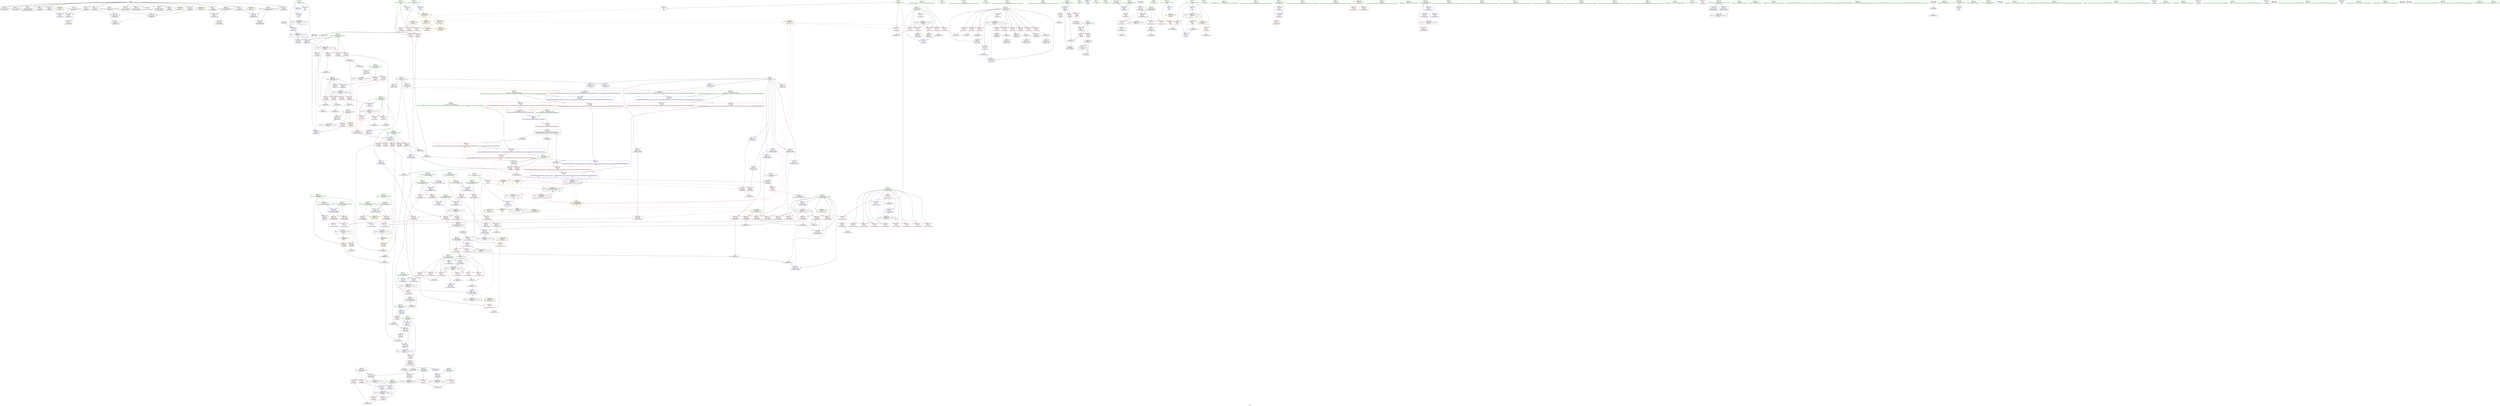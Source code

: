 digraph "SVFG" {
	label="SVFG";

	Node0x56491df3f730 [shape=record,color=grey,label="{NodeID: 0\nNullPtr}"];
	Node0x56491df3f730 -> Node0x56491df78650[style=solid];
	Node0x56491df3f730 -> Node0x56491df78750[style=solid];
	Node0x56491df3f730 -> Node0x56491df78820[style=solid];
	Node0x56491df3f730 -> Node0x56491df788f0[style=solid];
	Node0x56491df3f730 -> Node0x56491df779a0[style=solid];
	Node0x56491df3f730 -> Node0x56491df77a70[style=solid];
	Node0x56491df3f730 -> Node0x56491df77b40[style=solid];
	Node0x56491df3f730 -> Node0x56491df77c10[style=solid];
	Node0x56491df3f730 -> Node0x56491df77ce0[style=solid];
	Node0x56491df3f730 -> Node0x56491df77db0[style=solid];
	Node0x56491df3f730 -> Node0x56491df77e80[style=solid];
	Node0x56491df3f730 -> Node0x56491df77f50[style=solid];
	Node0x56491df3f730 -> Node0x56491df78020[style=solid];
	Node0x56491df3f730 -> Node0x56491df780f0[style=solid];
	Node0x56491df3f730 -> Node0x56491df7d360[style=solid];
	Node0x56491df3f730 -> Node0x56491df7d430[style=solid];
	Node0x56491df8d6d0 [shape=record,color=black,label="{NodeID: 775\n639 = PHI()\n}"];
	Node0x56491df8d6d0 -> Node0x56491df8c380[style=solid];
	Node0x56491df87730 [shape=record,color=red,label="{NodeID: 277\n577\<--444\n\<--xdays\n_Z9solveCasev\n}"];
	Node0x56491df87730 -> Node0x56491df8bd00[style=solid];
	Node0x56491df77e80 [shape=record,color=black,label="{NodeID: 111\n143\<--3\nagg.result\<--dummyVal\n_Z7getLineB5cxx11v\n0th arg _Z7getLineB5cxx11v }"];
	Node0x56491dfb79b0 [shape=record,color=black,label="{NodeID: 554\nMR_98V_3 = PHI(MR_98V_5, MR_98V_2, )\npts\{431 \}\n}"];
	Node0x56491dfb79b0 -> Node0x56491df86890[style=dashed];
	Node0x56491dfb79b0 -> Node0x56491df86960[style=dashed];
	Node0x56491dfb79b0 -> Node0x56491df86a30[style=dashed];
	Node0x56491dfb79b0 -> Node0x56491df86b00[style=dashed];
	Node0x56491dfb79b0 -> Node0x56491df8b9c0[style=dashed];
	Node0x56491dfb79b0 -> Node0x56491dfb79b0[style=dashed];
	Node0x56491df7cb60 [shape=record,color=red,label="{NodeID: 222\n362\<--342\n\<--retval\n_ZSt3minIxERKT_S2_S2_\n}"];
	Node0x56491df7cb60 -> Node0x56491df7dc50[style=solid];
	Node0x56491df79100 [shape=record,color=green,label="{NodeID: 56\n216\<--217\n_Z11liveforcashxRxS_\<--_Z11liveforcashxRxS__field_insensitive\n}"];
	Node0x56491df97130 [shape=record,color=grey,label="{NodeID: 499\n568 = cmp(566, 567, )\n}"];
	Node0x56491df8a570 [shape=record,color=blue,label="{NodeID: 333\n342\<--356\nretval\<--\n_ZSt3minIxERKT_S2_S2_\n}"];
	Node0x56491df8a570 -> Node0x56491dfb6fb0[style=dashed];
	Node0x56491df7fda0 [shape=record,color=red,label="{NodeID: 167\n521\<--18\n\<--Cash\n_Z9solveCasev\n}"];
	Node0x56491df7fda0 -> Node0x56491df96830[style=solid];
	Node0x56491df74440 [shape=record,color=green,label="{NodeID: 1\n4\<--1\n.str\<--dummyObj\nGlob }"];
	Node0x56491df8d7a0 [shape=record,color=black,label="{NodeID: 776\n219 = PHI(396, )\n0th arg _Z11liveforcashxRxS_ }"];
	Node0x56491df8d7a0 -> Node0x56491df89460[style=solid];
	Node0x56491df87800 [shape=record,color=red,label="{NodeID: 278\n483\<--482\n\<--arrayidx10\n_Z9solveCasev\n}"];
	Node0x56491df87800 -> Node0x56491df97bb0[style=solid];
	Node0x56491df77f50 [shape=record,color=black,label="{NodeID: 112\n178\<--3\n\<--dummyVal\n_Z7getLineB5cxx11v\n}"];
	Node0x56491dfb7eb0 [shape=record,color=black,label="{NodeID: 555\nMR_100V_3 = PHI(MR_100V_4, MR_100V_2, )\npts\{433 \}\n}"];
	Node0x56491dfb7eb0 -> Node0x56491df86bd0[style=dashed];
	Node0x56491dfb7eb0 -> Node0x56491df86ca0[style=dashed];
	Node0x56491dfb7eb0 -> Node0x56491df86d70[style=dashed];
	Node0x56491dfb7eb0 -> Node0x56491df86e40[style=dashed];
	Node0x56491dfb7eb0 -> Node0x56491df8ba90[style=dashed];
	Node0x56491dfb7eb0 -> Node0x56491dfb7eb0[style=dashed];
	Node0x56491df7cc30 [shape=record,color=red,label="{NodeID: 223\n352\<--344\n\<--__a.addr\n_ZSt3minIxERKT_S2_S2_\n}"];
	Node0x56491df7cc30 -> Node0x56491df7d040[style=solid];
	Node0x56491df79200 [shape=record,color=green,label="{NodeID: 57\n222\<--223\nretval\<--retval_field_insensitive\n_Z11liveforcashxRxS_\n}"];
	Node0x56491df79200 -> Node0x56491df80de0[style=solid];
	Node0x56491df79200 -> Node0x56491df89a10[style=solid];
	Node0x56491df79200 -> Node0x56491df89d50[style=solid];
	Node0x56491df972b0 [shape=record,color=grey,label="{NodeID: 500\n455 = cmp(453, 454, )\n}"];
	Node0x56491df8a640 [shape=record,color=blue,label="{NodeID: 334\n342\<--359\nretval\<--\n_ZSt3minIxERKT_S2_S2_\n}"];
	Node0x56491df8a640 -> Node0x56491dfb6fb0[style=dashed];
	Node0x56491df7fe70 [shape=record,color=red,label="{NodeID: 168\n385\<--21\n\<--Fee\n_Z8solveforx\n}"];
	Node0x56491df7fe70 -> Node0x56491df96230[style=solid];
	Node0x56491df748c0 [shape=record,color=green,label="{NodeID: 2\n7\<--1\n\<--dummyObj\nCan only get source location for instruction, argument, global var or function.}"];
	Node0x56491df8d910 [shape=record,color=black,label="{NodeID: 777\n220 = PHI(376, )\n1st arg _Z11liveforcashxRxS_ }"];
	Node0x56491df8d910 -> Node0x56491df89530[style=solid];
	Node0x56491df878d0 [shape=record,color=red,label="{NodeID: 279\n488\<--487\n\<--arrayidx12\n_Z9solveCasev\n}"];
	Node0x56491df878d0 -> Node0x56491df97bb0[style=solid];
	Node0x56491df78020 [shape=record,color=black,label="{NodeID: 113\n179\<--3\n\<--dummyVal\n_Z7getLineB5cxx11v\n}"];
	Node0x56491df78020 -> Node0x56491df88f80[style=solid];
	Node0x56491dfb83b0 [shape=record,color=black,label="{NodeID: 556\nMR_102V_2 = PHI(MR_102V_3, MR_102V_1, )\npts\{435 \}\n}"];
	Node0x56491dfb83b0 -> Node0x56491df8b680[style=dashed];
	Node0x56491df7cd00 [shape=record,color=red,label="{NodeID: 224\n359\<--344\n\<--__a.addr\n_ZSt3minIxERKT_S2_S2_\n}"];
	Node0x56491df7cd00 -> Node0x56491df8a640[style=solid];
	Node0x56491df792d0 [shape=record,color=green,label="{NodeID: 58\n224\<--225\ncash.addr\<--cash.addr_field_insensitive\n_Z11liveforcashxRxS_\n}"];
	Node0x56491df792d0 -> Node0x56491df80eb0[style=solid];
	Node0x56491df792d0 -> Node0x56491df80f80[style=solid];
	Node0x56491df792d0 -> Node0x56491df81050[style=solid];
	Node0x56491df792d0 -> Node0x56491df81120[style=solid];
	Node0x56491df792d0 -> Node0x56491df7b300[style=solid];
	Node0x56491df792d0 -> Node0x56491df89460[style=solid];
	Node0x56491df792d0 -> Node0x56491df89ef0[style=solid];
	Node0x56491df792d0 -> Node0x56491df8a300[style=solid];
	Node0x56491df97430 [shape=record,color=grey,label="{NodeID: 501\n249 = cmp(246, 248, )\n}"];
	Node0x56491df8a710 [shape=record,color=blue,label="{NodeID: 335\n368\<--367\ndel.addr\<--del\n_Z8solveforx\n}"];
	Node0x56491df8a710 -> Node0x56491df7d110[style=dashed];
	Node0x56491df8a710 -> Node0x56491df7d1e0[style=dashed];
	Node0x56491df8a710 -> Node0x56491df85210[style=dashed];
	Node0x56491df8a710 -> Node0x56491df852a0[style=dashed];
	Node0x56491df8a710 -> Node0x56491df85370[style=dashed];
	Node0x56491df7ff40 [shape=record,color=red,label="{NodeID: 169\n522\<--21\n\<--Fee\n_Z9solveCasev\n}"];
	Node0x56491df7ff40 -> Node0x56491df96830[style=solid];
	Node0x56491df74950 [shape=record,color=green,label="{NodeID: 3\n15\<--1\nstdin\<--dummyObj\nGlob }"];
	Node0x56491df8da50 [shape=record,color=black,label="{NodeID: 778\n221 = PHI(378, )\n2nd arg _Z11liveforcashxRxS_ }"];
	Node0x56491df8da50 -> Node0x56491df89600[style=solid];
	Node0x56491dfbec70 [shape=record,color=yellow,style=double,label="{NodeID: 612\n48V_1 = ENCHI(MR_48V_0)\npts\{377 \}\nFun[_Z8solveforx]|{<s0>16|<s1>16}}"];
	Node0x56491dfbec70:s0 -> Node0x56491df89870[style=dashed,color=red];
	Node0x56491dfbec70:s1 -> Node0x56491df89bb0[style=dashed,color=red];
	Node0x56491df879a0 [shape=record,color=red,label="{NodeID: 280\n611\<--603\n\<--__a.addr\n_ZSt4swapIxENSt9enable_ifIXsr6__and_ISt6__not_ISt15__is_tuple_likeIT_EESt21is_move_constructibleIS3_ESt18is_move_assignableIS3_EEE5valueEvE4typeERS3_SC_\n|{<s0>26}}"];
	Node0x56491df879a0:s0 -> Node0x56491df8e710[style=solid,color=red];
	Node0x56491df780f0 [shape=record,color=black,label="{NodeID: 114\n181\<--3\n\<--dummyVal\n_Z7getLineB5cxx11v\n}"];
	Node0x56491df780f0 -> Node0x56491df89050[style=solid];
	Node0x56491dfb88b0 [shape=record,color=black,label="{NodeID: 557\nMR_104V_2 = PHI(MR_104V_3, MR_104V_1, )\npts\{437 \}\n}"];
	Node0x56491dfb88b0 -> Node0x56491df8b750[style=dashed];
	Node0x56491df7cdd0 [shape=record,color=red,label="{NodeID: 225\n350\<--346\n\<--__b.addr\n_ZSt3minIxERKT_S2_S2_\n}"];
	Node0x56491df7cdd0 -> Node0x56491df7cf70[style=solid];
	Node0x56491df793a0 [shape=record,color=green,label="{NodeID: 59\n226\<--227\ncashleft.addr\<--cashleft.addr_field_insensitive\n_Z11liveforcashxRxS_\n}"];
	Node0x56491df793a0 -> Node0x56491df7b3d0[style=solid];
	Node0x56491df793a0 -> Node0x56491df7b4a0[style=solid];
	Node0x56491df793a0 -> Node0x56491df89530[style=solid];
	Node0x56491df975b0 [shape=record,color=grey,label="{NodeID: 502\n354 = cmp(351, 353, )\n}"];
	Node0x56491df8a7e0 [shape=record,color=blue,label="{NodeID: 336\n370\<--19\nxdays\<--\n_Z8solveforx\n}"];
	Node0x56491df8a7e0 -> Node0x56491df8acc0[style=dashed];
	Node0x56491df80010 [shape=record,color=red,label="{NodeID: 170\n287\<--27\n\<--mode\n_Z11liveforcashxRxS_\n}"];
	Node0x56491df80010 -> Node0x56491df7d9e0[style=solid];
	Node0x56491df80010 -> Node0x56491df7dab0[style=solid];
	Node0x56491df749e0 [shape=record,color=green,label="{NodeID: 4\n19\<--1\n\<--dummyObj\nCan only get source location for instruction, argument, global var or function.}"];
	Node0x56491df8db90 [shape=record,color=black,label="{NodeID: 779\n340 = PHI(236, )\n0th arg _ZSt3minIxERKT_S2_S2_ }"];
	Node0x56491df8db90 -> Node0x56491df8a3d0[style=solid];
	Node0x56491df87a70 [shape=record,color=red,label="{NodeID: 281\n620\<--603\n\<--__a.addr\n_ZSt4swapIxENSt9enable_ifIXsr6__and_ISt6__not_ISt15__is_tuple_likeIT_EESt21is_move_constructibleIS3_ESt18is_move_assignableIS3_EEE5valueEvE4typeERS3_SC_\n}"];
	Node0x56491df87a70 -> Node0x56491df8c110[style=solid];
	Node0x56491df7d360 [shape=record,color=black,label="{NodeID: 115\n207\<--3\nlpad.val\<--dummyVal\n_Z7getLineB5cxx11v\n}"];
	Node0x56491dfb8db0 [shape=record,color=black,label="{NodeID: 558\nMR_106V_2 = PHI(MR_106V_3, MR_106V_1, )\npts\{439 \}\n}"];
	Node0x56491dfb8db0 -> Node0x56491df8b820[style=dashed];
	Node0x56491df7cea0 [shape=record,color=red,label="{NodeID: 226\n356\<--346\n\<--__b.addr\n_ZSt3minIxERKT_S2_S2_\n}"];
	Node0x56491df7cea0 -> Node0x56491df8a570[style=solid];
	Node0x56491df79470 [shape=record,color=green,label="{NodeID: 60\n228\<--229\nnextprice.addr\<--nextprice.addr_field_insensitive\n_Z11liveforcashxRxS_\n}"];
	Node0x56491df79470 -> Node0x56491df7b570[style=solid];
	Node0x56491df79470 -> Node0x56491df7b640[style=solid];
	Node0x56491df79470 -> Node0x56491df89600[style=solid];
	Node0x56491df97730 [shape=record,color=grey,label="{NodeID: 503\n475 = cmp(473, 474, )\n}"];
	Node0x56491df8a8b0 [shape=record,color=blue,label="{NodeID: 337\n372\<--388\nmcash\<--sub\n_Z8solveforx\n}"];
	Node0x56491df8a8b0 -> Node0x56491df855e0[style=dashed];
	Node0x56491df8a8b0 -> Node0x56491df856b0[style=dashed];
	Node0x56491df800e0 [shape=record,color=red,label="{NodeID: 171\n592\<--36\n\<--stdout\n_Z9solveCasev\n}"];
	Node0x56491df74a70 [shape=record,color=green,label="{NodeID: 5\n28\<--1\n\<--dummyObj\nCan only get source location for instruction, argument, global var or function.}"];
	Node0x56491df8dcd0 [shape=record,color=black,label="{NodeID: 780\n341 = PHI(238, )\n1st arg _ZSt3minIxERKT_S2_S2_ }"];
	Node0x56491df8dcd0 -> Node0x56491df8a4a0[style=solid];
	Node0x56491df87b40 [shape=record,color=red,label="{NodeID: 282\n617\<--605\n\<--__b.addr\n_ZSt4swapIxENSt9enable_ifIXsr6__and_ISt6__not_ISt15__is_tuple_likeIT_EESt21is_move_constructibleIS3_ESt18is_move_assignableIS3_EEE5valueEvE4typeERS3_SC_\n|{<s0>27}}"];
	Node0x56491df87b40:s0 -> Node0x56491df8e710[style=solid,color=red];
	Node0x56491df7d430 [shape=record,color=black,label="{NodeID: 116\n208\<--3\nlpad.val9\<--dummyVal\n_Z7getLineB5cxx11v\n}"];
	Node0x56491dfb92b0 [shape=record,color=black,label="{NodeID: 559\nMR_108V_2 = PHI(MR_108V_3, MR_108V_1, )\npts\{441 \}\n}"];
	Node0x56491dfb92b0 -> Node0x56491df8b8f0[style=dashed];
	Node0x56491df7cf70 [shape=record,color=red,label="{NodeID: 227\n351\<--350\n\<--\n_ZSt3minIxERKT_S2_S2_\n}"];
	Node0x56491df7cf70 -> Node0x56491df975b0[style=solid];
	Node0x56491df79540 [shape=record,color=green,label="{NodeID: 61\n230\<--231\ncf\<--cf_field_insensitive\n_Z11liveforcashxRxS_\n}"];
	Node0x56491df79540 -> Node0x56491df7b710[style=solid];
	Node0x56491df79540 -> Node0x56491df7b7e0[style=solid];
	Node0x56491df79540 -> Node0x56491df7b8b0[style=solid];
	Node0x56491df79540 -> Node0x56491df7b980[style=solid];
	Node0x56491df79540 -> Node0x56491df7ba50[style=solid];
	Node0x56491df79540 -> Node0x56491df7bb20[style=solid];
	Node0x56491df79540 -> Node0x56491df7bbf0[style=solid];
	Node0x56491df79540 -> Node0x56491df7bcc0[style=solid];
	Node0x56491df79540 -> Node0x56491df7bd90[style=solid];
	Node0x56491df79540 -> Node0x56491df896d0[style=solid];
	Node0x56491df79540 -> Node0x56491df89ae0[style=solid];
	Node0x56491df978b0 [shape=record,color=grey,label="{NodeID: 504\n575 = cmp(573, 574, )\n}"];
	Node0x56491df8a980 [shape=record,color=blue,label="{NodeID: 338\n374\<--392\nccash\<--div\n_Z8solveforx\n}"];
	Node0x56491df8a980 -> Node0x56491df85780[style=dashed];
	Node0x56491df801b0 [shape=record,color=red,label="{NodeID: 172\n50\<--44\n\<--x.addr\n_Z3gcdxx\n}"];
	Node0x56491df801b0 -> Node0x56491df96fb0[style=solid];
	Node0x56491df752b0 [shape=record,color=green,label="{NodeID: 6\n30\<--1\n.str.1\<--dummyObj\nGlob }"];
	Node0x56491df8de10 [shape=record,color=black,label="{NodeID: 781\n42 = PHI(55, )\n0th arg _Z3gcdxx }"];
	Node0x56491df8de10 -> Node0x56491df88690[style=solid];
	Node0x56491dfbef10 [shape=record,color=yellow,style=double,label="{NodeID: 615\n81V_1 = ENCHI(MR_81V_0)\npts\{17 240000 260000 \}\nFun[_Z8solveforx]|{<s0>16|<s1>16|<s2>16}}"];
	Node0x56491dfbef10:s0 -> Node0x56491dfbc8d0[style=dashed,color=red];
	Node0x56491dfbef10:s1 -> Node0x56491dfbd460[style=dashed,color=red];
	Node0x56491dfbef10:s2 -> Node0x56491dfbd540[style=dashed,color=red];
	Node0x56491df87c10 [shape=record,color=red,label="{NodeID: 283\n624\<--605\n\<--__b.addr\n_ZSt4swapIxENSt9enable_ifIXsr6__and_ISt6__not_ISt15__is_tuple_likeIT_EESt21is_move_constructibleIS3_ESt18is_move_assignableIS3_EEE5valueEvE4typeERS3_SC_\n}"];
	Node0x56491df87c10 -> Node0x56491df8c1e0[style=solid];
	Node0x56491df7d500 [shape=record,color=black,label="{NodeID: 117\n634\<--7\nmain_ret\<--\nmain\n}"];
	Node0x56491df7d040 [shape=record,color=red,label="{NodeID: 228\n353\<--352\n\<--\n_ZSt3minIxERKT_S2_S2_\n}"];
	Node0x56491df7d040 -> Node0x56491df975b0[style=solid];
	Node0x56491df79610 [shape=record,color=green,label="{NodeID: 62\n232\<--233\nday\<--day_field_insensitive\n_Z11liveforcashxRxS_\n}"];
	Node0x56491df79610 -> Node0x56491df7be60[style=solid];
	Node0x56491df79610 -> Node0x56491df7bf30[style=solid];
	Node0x56491df79610 -> Node0x56491df7c000[style=solid];
	Node0x56491df79610 -> Node0x56491df7c0d0[style=solid];
	Node0x56491df79610 -> Node0x56491df7c1a0[style=solid];
	Node0x56491df79610 -> Node0x56491df7c270[style=solid];
	Node0x56491df79610 -> Node0x56491df897a0[style=solid];
	Node0x56491df79610 -> Node0x56491df89e20[style=solid];
	Node0x56491df79610 -> Node0x56491df8a230[style=solid];
	Node0x56491df97a30 [shape=record,color=grey,label="{NodeID: 505\n263 = cmp(261, 262, )\n}"];
	Node0x56491df8aa50 [shape=record,color=blue,label="{NodeID: 339\n378\<--267\nnextprice\<--\n_Z8solveforx\n|{<s0>16|<s1>16}}"];
	Node0x56491df8aa50:s0 -> Node0x56491df89940[style=dashed,color=red];
	Node0x56491df8aa50:s1 -> Node0x56491df89c80[style=dashed,color=red];
	Node0x56491df80280 [shape=record,color=red,label="{NodeID: 173\n54\<--44\n\<--x.addr\n_Z3gcdxx\n}"];
	Node0x56491df80280 -> Node0x56491df94a30[style=solid];
	Node0x56491df75340 [shape=record,color=green,label="{NodeID: 7\n32\<--1\n.str.2\<--dummyObj\nGlob }"];
	Node0x56491df8df50 [shape=record,color=black,label="{NodeID: 782\n43 = PHI(56, )\n1st arg _Z3gcdxx }"];
	Node0x56491df8df50 -> Node0x56491df88760[style=solid];
	Node0x56491df87ce0 [shape=record,color=red,label="{NodeID: 284\n615\<--612\n\<--call\n_ZSt4swapIxENSt9enable_ifIXsr6__and_ISt6__not_ISt15__is_tuple_likeIT_EESt21is_move_constructibleIS3_ESt18is_move_assignableIS3_EEE5valueEvE4typeERS3_SC_\n}"];
	Node0x56491df87ce0 -> Node0x56491df8c040[style=solid];
	Node0x56491df7d5d0 [shape=record,color=black,label="{NodeID: 118\n41\<--61\n_Z3gcdxx_ret\<--cond\n_Z3gcdxx\n|{<s0>1}}"];
	Node0x56491df7d5d0:s0 -> Node0x56491dfeb300[style=solid,color=blue];
	Node0x56491dfb9cb0 [shape=record,color=black,label="{NodeID: 561\nMR_32V_3 = PHI(MR_32V_2, MR_32V_4, )\npts\{225 \}\n}"];
	Node0x56491dfb9cb0 -> Node0x56491df80eb0[style=dashed];
	Node0x56491dfb9cb0 -> Node0x56491df80f80[style=dashed];
	Node0x56491dfb9cb0 -> Node0x56491df81050[style=dashed];
	Node0x56491dfb9cb0 -> Node0x56491df81120[style=dashed];
	Node0x56491dfb9cb0 -> Node0x56491df7b300[style=dashed];
	Node0x56491dfb9cb0 -> Node0x56491df89ef0[style=dashed];
	Node0x56491dfb9cb0 -> Node0x56491df8a300[style=dashed];
	Node0x56491dfb9cb0 -> Node0x56491dfb9cb0[style=dashed];
	Node0x56491df7d110 [shape=record,color=red,label="{NodeID: 229\n386\<--368\n\<--del.addr\n_Z8solveforx\n}"];
	Node0x56491df7d110 -> Node0x56491df96230[style=solid];
	Node0x56491df796e0 [shape=record,color=green,label="{NodeID: 63\n234\<--235\nds\<--ds_field_insensitive\n_Z11liveforcashxRxS_\n}"];
	Node0x56491df796e0 -> Node0x56491df7c340[style=solid];
	Node0x56491df796e0 -> Node0x56491df7c410[style=solid];
	Node0x56491df796e0 -> Node0x56491df8a160[style=solid];
	Node0x56491df97bb0 [shape=record,color=grey,label="{NodeID: 506\n489 = cmp(483, 488, )\n}"];
	Node0x56491df8ab20 [shape=record,color=blue,label="{NodeID: 340\n27\<--28\nmode\<--\n_Z8solveforx\n|{<s0>16|<s1>21|<s2>22|<s3>23}}"];
	Node0x56491df8ab20:s0 -> Node0x56491dfbc9e0[style=dashed,color=red];
	Node0x56491df8ab20:s1 -> Node0x56491dfc8560[style=dashed,color=blue];
	Node0x56491df8ab20:s2 -> Node0x56491dfb74b0[style=dashed,color=blue];
	Node0x56491df8ab20:s3 -> Node0x56491dfae540[style=dashed,color=blue];
	Node0x56491df80350 [shape=record,color=red,label="{NodeID: 174\n56\<--44\n\<--x.addr\n_Z3gcdxx\n|{<s0>1}}"];
	Node0x56491df80350:s0 -> Node0x56491df8df50[style=solid,color=red];
	Node0x56491df753d0 [shape=record,color=green,label="{NodeID: 8\n34\<--1\n.str.3\<--dummyObj\nGlob }"];
	Node0x56491df8e090 [shape=record,color=black,label="{NodeID: 783\n67 = PHI()\n1st arg _Z3ctsB5cxx11c }"];
	Node0x56491df8e090 -> Node0x56491df88830[style=solid];
	Node0x56491df87db0 [shape=record,color=red,label="{NodeID: 285\n619\<--618\n\<--call1\n_ZSt4swapIxENSt9enable_ifIXsr6__and_ISt6__not_ISt15__is_tuple_likeIT_EESt21is_move_constructibleIS3_ESt18is_move_assignableIS3_EEE5valueEvE4typeERS3_SC_\n}"];
	Node0x56491df87db0 -> Node0x56491df8c110[style=solid];
	Node0x56491df7d6a0 [shape=record,color=black,label="{NodeID: 119\n170\<--167\nconv\<--call1\n_Z7getLineB5cxx11v\n}"];
	Node0x56491df7d6a0 -> Node0x56491df88eb0[style=solid];
	Node0x56491dfba1b0 [shape=record,color=black,label="{NodeID: 562\nMR_38V_3 = PHI(MR_38V_2, MR_38V_5, )\npts\{231 \}\n}"];
	Node0x56491dfba1b0 -> Node0x56491df7b710[style=dashed];
	Node0x56491dfba1b0 -> Node0x56491df7b7e0[style=dashed];
	Node0x56491dfba1b0 -> Node0x56491df7b8b0[style=dashed];
	Node0x56491dfba1b0 -> Node0x56491df7b980[style=dashed];
	Node0x56491dfba1b0 -> Node0x56491df7ba50[style=dashed];
	Node0x56491dfba1b0 -> Node0x56491df7bb20[style=dashed];
	Node0x56491dfba1b0 -> Node0x56491df7bbf0[style=dashed];
	Node0x56491dfba1b0 -> Node0x56491df7bcc0[style=dashed];
	Node0x56491dfba1b0 -> Node0x56491df7bd90[style=dashed];
	Node0x56491dfba1b0 -> Node0x56491df89ae0[style=dashed];
	Node0x56491dfba1b0 -> Node0x56491dfba1b0[style=dashed];
	Node0x56491df7d1e0 [shape=record,color=red,label="{NodeID: 230\n391\<--368\n\<--del.addr\n_Z8solveforx\n}"];
	Node0x56491df7d1e0 -> Node0x56491df95c30[style=solid];
	Node0x56491df797b0 [shape=record,color=green,label="{NodeID: 64\n236\<--237\nref.tmp\<--ref.tmp_field_insensitive\n_Z11liveforcashxRxS_\n|{|<s1>15}}"];
	Node0x56491df797b0 -> Node0x56491df89fc0[style=solid];
	Node0x56491df797b0:s1 -> Node0x56491df8db90[style=solid,color=red];
	Node0x56491df97d30 [shape=record,color=grey,label="{NodeID: 507\n290 = cmp(289, 192, )\n}"];
	Node0x56491df8abf0 [shape=record,color=blue,label="{NodeID: 341\n380\<--397\ncdays\<--call\n_Z8solveforx\n}"];
	Node0x56491df8abf0 -> Node0x56491df85ac0[style=dashed];
	Node0x56491df80420 [shape=record,color=red,label="{NodeID: 175\n53\<--46\n\<--y.addr\n_Z3gcdxx\n}"];
	Node0x56491df80420 -> Node0x56491df94a30[style=solid];
	Node0x56491df75460 [shape=record,color=green,label="{NodeID: 9\n36\<--1\nstdout\<--dummyObj\nGlob }"];
	Node0x56491df8e160 [shape=record,color=black,label="{NodeID: 784\n367 = PHI(546, 549, 570, )\n0th arg _Z8solveforx }"];
	Node0x56491df8e160 -> Node0x56491df8a710[style=solid];
	Node0x56491df87e80 [shape=record,color=red,label="{NodeID: 286\n623\<--622\n\<--call2\n_ZSt4swapIxENSt9enable_ifIXsr6__and_ISt6__not_ISt15__is_tuple_likeIT_EESt21is_move_constructibleIS3_ESt18is_move_assignableIS3_EEE5valueEvE4typeERS3_SC_\n}"];
	Node0x56491df87e80 -> Node0x56491df8c1e0[style=solid];
	Node0x56491df7d770 [shape=record,color=black,label="{NodeID: 120\n173\<--172\nconv2\<--\n_Z7getLineB5cxx11v\n}"];
	Node0x56491df7d770 -> Node0x56491df96b30[style=solid];
	Node0x56491dfba6b0 [shape=record,color=black,label="{NodeID: 563\nMR_40V_3 = PHI(MR_40V_2, MR_40V_4, )\npts\{233 \}\n}"];
	Node0x56491dfba6b0 -> Node0x56491df7be60[style=dashed];
	Node0x56491dfba6b0 -> Node0x56491df7bf30[style=dashed];
	Node0x56491dfba6b0 -> Node0x56491df7c000[style=dashed];
	Node0x56491dfba6b0 -> Node0x56491df7c0d0[style=dashed];
	Node0x56491dfba6b0 -> Node0x56491df7c1a0[style=dashed];
	Node0x56491dfba6b0 -> Node0x56491df7c270[style=dashed];
	Node0x56491dfba6b0 -> Node0x56491df89e20[style=dashed];
	Node0x56491dfba6b0 -> Node0x56491df8a230[style=dashed];
	Node0x56491dfba6b0 -> Node0x56491dfba6b0[style=dashed];
	Node0x56491df85210 [shape=record,color=red,label="{NodeID: 231\n399\<--368\n\<--del.addr\n_Z8solveforx\n}"];
	Node0x56491df85210 -> Node0x56491df966b0[style=solid];
	Node0x56491df79880 [shape=record,color=green,label="{NodeID: 65\n238\<--239\nref.tmp16\<--ref.tmp16_field_insensitive\n_Z11liveforcashxRxS_\n|{|<s1>15}}"];
	Node0x56491df79880 -> Node0x56491df8a090[style=solid];
	Node0x56491df79880:s1 -> Node0x56491df8dcd0[style=solid,color=red];
	Node0x56491df97eb0 [shape=record,color=grey,label="{NodeID: 508\n645 = cmp(643, 644, )\n}"];
	Node0x56491df8acc0 [shape=record,color=blue,label="{NodeID: 342\n370\<--401\nxdays\<--mul1\n_Z8solveforx\n}"];
	Node0x56491df8acc0 -> Node0x56491df85440[style=dashed];
	Node0x56491df8acc0 -> Node0x56491df8ad90[style=dashed];
	Node0x56491df8acc0 -> Node0x56491dfaf940[style=dashed];
	Node0x56491df804f0 [shape=record,color=red,label="{NodeID: 176\n59\<--46\n\<--y.addr\n_Z3gcdxx\n}"];
	Node0x56491df804f0 -> Node0x56491da46c90[style=solid];
	Node0x56491df75520 [shape=record,color=green,label="{NodeID: 10\n37\<--1\n.str.4\<--dummyObj\nGlob }"];
	Node0x56491df8e470 [shape=record,color=black,label="{NodeID: 785\n601 = PHI(493, 503, )\n0th arg _ZSt4swapIxENSt9enable_ifIXsr6__and_ISt6__not_ISt15__is_tuple_likeIT_EESt21is_move_constructibleIS3_ESt18is_move_assignableIS3_EEE5valueEvE4typeERS3_SC_ }"];
	Node0x56491df8e470 -> Node0x56491df8bea0[style=solid];
	Node0x56491df87f50 [shape=record,color=red,label="{NodeID: 287\n659\<--656\n\<--__t.addr\n_ZSt4moveIRxEONSt16remove_referenceIT_E4typeEOS2_\n}"];
	Node0x56491df87f50 -> Node0x56491df7e470[style=solid];
	Node0x56491df7d840 [shape=record,color=black,label="{NodeID: 121\n186\<--185\nconv3\<--\n_Z7getLineB5cxx11v\n}"];
	Node0x56491df7d840 -> Node0x56491df96cb0[style=solid];
	Node0x56491dfbabb0 [shape=record,color=black,label="{NodeID: 564\nMR_42V_2 = PHI(MR_42V_1, MR_42V_3, )\npts\{235 \}\n}"];
	Node0x56491dfbabb0 -> Node0x56491df8a160[style=dashed];
	Node0x56491dfbabb0 -> Node0x56491dfbabb0[style=dashed];
	Node0x56491df852a0 [shape=record,color=red,label="{NodeID: 232\n407\<--368\n\<--del.addr\n_Z8solveforx\n}"];
	Node0x56491df852a0 -> Node0x56491df933b0[style=solid];
	Node0x56491df79950 [shape=record,color=green,label="{NodeID: 66\n316\<--317\n_ZSt3minIxERKT_S2_S2_\<--_ZSt3minIxERKT_S2_S2__field_insensitive\n}"];
	Node0x56491df98030 [shape=record,color=grey,label="{NodeID: 509\n478 = cmp(477, 7, )\n}"];
	Node0x56491df8ad90 [shape=record,color=blue,label="{NodeID: 343\n370\<--416\nxdays\<--add4\n_Z8solveforx\n}"];
	Node0x56491df8ad90 -> Node0x56491dfaf940[style=dashed];
	Node0x56491df805c0 [shape=record,color=red,label="{NodeID: 177\n91\<--68\n\<--c.addr\n_Z3ctsB5cxx11c\n}"];
	Node0x56491df75620 [shape=record,color=green,label="{NodeID: 11\n80\<--1\n\<--dummyObj\nCan only get source location for instruction, argument, global var or function.}"];
	Node0x56491df8e5c0 [shape=record,color=black,label="{NodeID: 786\n602 = PHI(497, 507, )\n1st arg _ZSt4swapIxENSt9enable_ifIXsr6__and_ISt6__not_ISt15__is_tuple_likeIT_EESt21is_move_constructibleIS3_ESt18is_move_assignableIS3_EEE5valueEvE4typeERS3_SC_ }"];
	Node0x56491df8e5c0 -> Node0x56491df8bf70[style=solid];
	Node0x56491df88020 [shape=record,color=blue,label="{NodeID: 288\n6\<--7\ncnum\<--\nGlob }"];
	Node0x56491df88020 -> Node0x56491dfb6050[style=dashed];
	Node0x56491df7d910 [shape=record,color=black,label="{NodeID: 122\n248\<--247\nconv\<--\n_Z11liveforcashxRxS_\n}"];
	Node0x56491df7d910 -> Node0x56491df97430[style=solid];
	Node0x56491dfbb0b0 [shape=record,color=black,label="{NodeID: 565\nMR_44V_2 = PHI(MR_44V_1, MR_44V_3, )\npts\{237 \}\n}"];
	Node0x56491dfbb0b0 -> Node0x56491df89fc0[style=dashed];
	Node0x56491dfbb0b0 -> Node0x56491dfbb0b0[style=dashed];
	Node0x56491df85370 [shape=record,color=red,label="{NodeID: 233\n410\<--368\n\<--del.addr\n_Z8solveforx\n}"];
	Node0x56491df85370 -> Node0x56491df942b0[style=solid];
	Node0x56491df79a50 [shape=record,color=green,label="{NodeID: 67\n342\<--343\nretval\<--retval_field_insensitive\n_ZSt3minIxERKT_S2_S2_\n}"];
	Node0x56491df79a50 -> Node0x56491df7cb60[style=solid];
	Node0x56491df79a50 -> Node0x56491df8a570[style=solid];
	Node0x56491df79a50 -> Node0x56491df8a640[style=solid];
	Node0x56491df981b0 [shape=record,color=grey,label="{NodeID: 510\n274 = cmp(272, 273, )\n}"];
	Node0x56491df8ae60 [shape=record,color=blue,label="{NodeID: 344\n11\<--447\nerr\<--call\n_Z9solveCasev\n}"];
	Node0x56491df8ae60 -> Node0x56491dfb5b50[style=dashed];
	Node0x56491df80690 [shape=record,color=red,label="{NodeID: 178\n97\<--70\nnrvo.val\<--nrvo\n_Z3ctsB5cxx11c\n}"];
	Node0x56491df75720 [shape=record,color=green,label="{NodeID: 12\n96\<--1\n\<--dummyObj\nCan only get source location for instruction, argument, global var or function.}"];
	Node0x56491df8e710 [shape=record,color=black,label="{NodeID: 787\n655 = PHI(611, 617, 607, )\n0th arg _ZSt4moveIRxEONSt16remove_referenceIT_E4typeEOS2_ }"];
	Node0x56491df8e710 -> Node0x56491df8c520[style=solid];
	Node0x56491dfbf4e0 [shape=record,color=yellow,style=double,label="{NodeID: 621\n14V_1 = ENCHI(MR_14V_0)\npts\{1 \}\nFun[_Z9solveCasev]}"];
	Node0x56491dfbf4e0 -> Node0x56491df800e0[style=dashed];
	Node0x56491df880f0 [shape=record,color=blue,label="{NodeID: 289\n9\<--7\nTests\<--\nGlob }"];
	Node0x56491df880f0 -> Node0x56491dfbddb0[style=dashed];
	Node0x56491df7d9e0 [shape=record,color=black,label="{NodeID: 123\n288\<--287\ntobool\<--\n_Z11liveforcashxRxS_\n}"];
	Node0x56491dfbb5b0 [shape=record,color=black,label="{NodeID: 566\nMR_46V_2 = PHI(MR_46V_1, MR_46V_3, )\npts\{239 \}\n}"];
	Node0x56491dfbb5b0 -> Node0x56491df8a090[style=dashed];
	Node0x56491dfbb5b0 -> Node0x56491dfbb5b0[style=dashed];
	Node0x56491df85440 [shape=record,color=red,label="{NodeID: 234\n415\<--370\n\<--xdays\n_Z8solveforx\n}"];
	Node0x56491df85440 -> Node0x56491df939b0[style=solid];
	Node0x56491df79b20 [shape=record,color=green,label="{NodeID: 68\n344\<--345\n__a.addr\<--__a.addr_field_insensitive\n_ZSt3minIxERKT_S2_S2_\n}"];
	Node0x56491df79b20 -> Node0x56491df7cc30[style=solid];
	Node0x56491df79b20 -> Node0x56491df7cd00[style=solid];
	Node0x56491df79b20 -> Node0x56491df8a3d0[style=solid];
	Node0x56491df98330 [shape=record,color=grey,label="{NodeID: 511\n530 = cmp(526, 528, )\n}"];
	Node0x56491df8af30 [shape=record,color=blue,label="{NodeID: 345\n424\<--7\na\<--\n_Z9solveCasev\n}"];
	Node0x56491df8af30 -> Node0x56491dfb5650[style=dashed];
	Node0x56491df80760 [shape=record,color=red,label="{NodeID: 179\n118\<--74\nexn\<--exn.slot\n_Z3ctsB5cxx11c\n}"];
	Node0x56491df75820 [shape=record,color=green,label="{NodeID: 13\n175\<--1\n\<--dummyObj\nCan only get source location for instruction, argument, global var or function.}"];
	Node0x56491dfbf5c0 [shape=record,color=yellow,style=double,label="{NodeID: 622\n84V_1 = ENCHI(MR_84V_0)\npts\{8 \}\nFun[_Z9solveCasev]}"];
	Node0x56491dfbf5c0 -> Node0x56491df7f580[style=dashed];
	Node0x56491da46c90 [shape=record,color=black,label="{NodeID: 456\n61 = PHI(57, 59, )\n}"];
	Node0x56491da46c90 -> Node0x56491df7d5d0[style=solid];
	Node0x56491df881c0 [shape=record,color=blue,label="{NodeID: 290\n11\<--7\nerr\<--\nGlob }"];
	Node0x56491df881c0 -> Node0x56491df8c380[style=dashed];
	Node0x56491df7dab0 [shape=record,color=black,label="{NodeID: 124\n289\<--287\nconv9\<--\n_Z11liveforcashxRxS_\n}"];
	Node0x56491df7dab0 -> Node0x56491df97d30[style=solid];
	Node0x56491dc8e330 [shape=record,color=yellow,style=double,label="{NodeID: 567\n14V_1 = ENCHI(MR_14V_0)\npts\{1 \}\nFun[_Z7getLineB5cxx11v]}"];
	Node0x56491dc8e330 -> Node0x56491df7f8c0[style=dashed];
	Node0x56491dc8e330 -> Node0x56491df7f990[style=dashed];
	Node0x56491df85510 [shape=record,color=red,label="{NodeID: 235\n419\<--370\n\<--xdays\n_Z8solveforx\n}"];
	Node0x56491df85510 -> Node0x56491df7dd20[style=solid];
	Node0x56491df79bf0 [shape=record,color=green,label="{NodeID: 69\n346\<--347\n__b.addr\<--__b.addr_field_insensitive\n_ZSt3minIxERKT_S2_S2_\n}"];
	Node0x56491df79bf0 -> Node0x56491df7cdd0[style=solid];
	Node0x56491df79bf0 -> Node0x56491df7cea0[style=solid];
	Node0x56491df79bf0 -> Node0x56491df8a4a0[style=solid];
	Node0x56491df984b0 [shape=record,color=grey,label="{NodeID: 512\n554 = cmp(552, 553, )\n}"];
	Node0x56491df8b000 [shape=record,color=blue,label="{NodeID: 346\n11\<--464\nerr\<--call3\n_Z9solveCasev\n}"];
	Node0x56491df8b000 -> Node0x56491dfb5b50[style=dashed];
	Node0x56491df80830 [shape=record,color=red,label="{NodeID: 180\n119\<--76\nsel\<--ehselector.slot\n_Z3ctsB5cxx11c\n}"];
	Node0x56491df75920 [shape=record,color=green,label="{NodeID: 14\n188\<--1\n\<--dummyObj\nCan only get source location for instruction, argument, global var or function.}"];
	Node0x56491df93230 [shape=record,color=grey,label="{NodeID: 457\n537 = Binary(536, 538, )\n}"];
	Node0x56491df93230 -> Node0x56491df8b680[style=solid];
	Node0x56491df88290 [shape=record,color=blue,label="{NodeID: 291\n16\<--7\nN\<--\nGlob }"];
	Node0x56491df88290 -> Node0x56491dfbe190[style=dashed];
	Node0x56491df7db80 [shape=record,color=black,label="{NodeID: 125\n218\<--337\n_Z11liveforcashxRxS__ret\<--\n_Z11liveforcashxRxS_\n|{<s0>16}}"];
	Node0x56491df7db80:s0 -> Node0x56491dfef7b0[style=solid,color=blue];
	Node0x56491df855e0 [shape=record,color=red,label="{NodeID: 236\n390\<--372\n\<--mcash\n_Z8solveforx\n}"];
	Node0x56491df855e0 -> Node0x56491df95c30[style=solid];
	Node0x56491df79cc0 [shape=record,color=green,label="{NodeID: 70\n364\<--365\n_Z8solveforx\<--_Z8solveforx_field_insensitive\n}"];
	Node0x56491df8b0d0 [shape=record,color=blue,label="{NodeID: 347\n424\<--468\na\<--inc\n_Z9solveCasev\n}"];
	Node0x56491df8b0d0 -> Node0x56491dfb5650[style=dashed];
	Node0x56491df80900 [shape=record,color=red,label="{NodeID: 181\n200\<--144\nnrvo.val\<--nrvo\n_Z7getLineB5cxx11v\n}"];
	Node0x56491df75a20 [shape=record,color=green,label="{NodeID: 15\n192\<--1\n\<--dummyObj\nCan only get source location for instruction, argument, global var or function.}"];
	Node0x56491dfbf780 [shape=record,color=yellow,style=double,label="{NodeID: 624\n26V_1 = ENCHI(MR_26V_0)\npts\{17 \}\nFun[_Z9solveCasev]|{|<s2>21|<s3>22|<s4>23}}"];
	Node0x56491dfbf780 -> Node0x56491df7fb30[style=dashed];
	Node0x56491dfbf780 -> Node0x56491df7fc00[style=dashed];
	Node0x56491dfbf780:s2 -> Node0x56491dfbef10[style=dashed,color=red];
	Node0x56491dfbf780:s3 -> Node0x56491dfbef10[style=dashed,color=red];
	Node0x56491dfbf780:s4 -> Node0x56491dfbef10[style=dashed,color=red];
	Node0x56491df933b0 [shape=record,color=grey,label="{NodeID: 458\n408 = Binary(406, 407, )\n}"];
	Node0x56491df933b0 -> Node0x56491df94430[style=solid];
	Node0x56491df88390 [shape=record,color=blue,label="{NodeID: 292\n18\<--19\nCash\<--\nGlob }"];
	Node0x56491df88390 -> Node0x56491dfbe190[style=dashed];
	Node0x56491df7dc50 [shape=record,color=black,label="{NodeID: 126\n339\<--362\n_ZSt3minIxERKT_S2_S2__ret\<--\n_ZSt3minIxERKT_S2_S2_\n|{<s0>15}}"];
	Node0x56491df7dc50:s0 -> Node0x56491dfef5b0[style=solid,color=blue];
	Node0x56491df856b0 [shape=record,color=red,label="{NodeID: 237\n409\<--372\n\<--mcash\n_Z8solveforx\n}"];
	Node0x56491df856b0 -> Node0x56491df942b0[style=solid];
	Node0x56491df79dc0 [shape=record,color=green,label="{NodeID: 71\n368\<--369\ndel.addr\<--del.addr_field_insensitive\n_Z8solveforx\n}"];
	Node0x56491df79dc0 -> Node0x56491df7d110[style=solid];
	Node0x56491df79dc0 -> Node0x56491df7d1e0[style=solid];
	Node0x56491df79dc0 -> Node0x56491df85210[style=solid];
	Node0x56491df79dc0 -> Node0x56491df852a0[style=solid];
	Node0x56491df79dc0 -> Node0x56491df85370[style=solid];
	Node0x56491df79dc0 -> Node0x56491df8a710[style=solid];
	Node0x56491df8b1a0 [shape=record,color=blue,label="{NodeID: 348\n426\<--7\na4\<--\n_Z9solveCasev\n}"];
	Node0x56491df8b1a0 -> Node0x56491dfb2e50[style=dashed];
	Node0x56491df809d0 [shape=record,color=red,label="{NodeID: 182\n172\<--146\n\<--c\n_Z7getLineB5cxx11v\n}"];
	Node0x56491df809d0 -> Node0x56491df7d770[style=solid];
	Node0x56491df75b20 [shape=record,color=green,label="{NodeID: 16\n255\<--1\n\<--dummyObj\nCan only get source location for instruction, argument, global var or function.}"];
	Node0x56491dfbf860 [shape=record,color=yellow,style=double,label="{NodeID: 625\n64V_1 = ENCHI(MR_64V_0)\npts\{20 \}\nFun[_Z9solveCasev]|{|<s1>21|<s2>22|<s3>23}}"];
	Node0x56491dfbf860 -> Node0x56491df7fda0[style=dashed];
	Node0x56491dfbf860:s1 -> Node0x56491dfbe620[style=dashed,color=red];
	Node0x56491dfbf860:s2 -> Node0x56491dfbe620[style=dashed,color=red];
	Node0x56491dfbf860:s3 -> Node0x56491dfbe620[style=dashed,color=red];
	Node0x56491df93530 [shape=record,color=grey,label="{NodeID: 459\n544 = Binary(543, 538, )\n}"];
	Node0x56491df93530 -> Node0x56491df8b750[style=solid];
	Node0x56491df88490 [shape=record,color=blue,label="{NodeID: 293\n21\<--19\nFee\<--\nGlob }"];
	Node0x56491df88490 -> Node0x56491dfbe190[style=dashed];
	Node0x56491df7dd20 [shape=record,color=black,label="{NodeID: 127\n366\<--419\n_Z8solveforx_ret\<--\n_Z8solveforx\n|{<s0>21|<s1>22|<s2>23}}"];
	Node0x56491df7dd20:s0 -> Node0x56491dfeeef0[style=solid,color=blue];
	Node0x56491df7dd20:s1 -> Node0x56491dfef020[style=solid,color=blue];
	Node0x56491df7dd20:s2 -> Node0x56491df8cf70[style=solid,color=blue];
	Node0x56491dfbc630 [shape=record,color=yellow,style=double,label="{NodeID: 570\n20V_1 = ENCHI(MR_20V_0)\npts\{149 \}\nFun[_Z7getLineB5cxx11v]}"];
	Node0x56491dfbc630 -> Node0x56491df88f80[style=dashed];
	Node0x56491df85780 [shape=record,color=red,label="{NodeID: 238\n396\<--374\n\<--ccash\n_Z8solveforx\n|{<s0>16}}"];
	Node0x56491df85780:s0 -> Node0x56491df8d7a0[style=solid,color=red];
	Node0x56491df79e90 [shape=record,color=green,label="{NodeID: 72\n370\<--371\nxdays\<--xdays_field_insensitive\n_Z8solveforx\n}"];
	Node0x56491df79e90 -> Node0x56491df85440[style=solid];
	Node0x56491df79e90 -> Node0x56491df85510[style=solid];
	Node0x56491df79e90 -> Node0x56491df8a7e0[style=solid];
	Node0x56491df79e90 -> Node0x56491df8acc0[style=solid];
	Node0x56491df79e90 -> Node0x56491df8ad90[style=solid];
	Node0x56491df8b270 [shape=record,color=blue,label="{NodeID: 349\n426\<--510\na4\<--sub24\n_Z9solveCasev\n}"];
	Node0x56491df8b270 -> Node0x56491df86620[style=dashed];
	Node0x56491df8b270 -> Node0x56491df8b340[style=dashed];
	Node0x56491df80aa0 [shape=record,color=red,label="{NodeID: 183\n185\<--146\n\<--c\n_Z7getLineB5cxx11v\n}"];
	Node0x56491df80aa0 -> Node0x56491df7d840[style=solid];
	Node0x56491df75c20 [shape=record,color=green,label="{NodeID: 17\n267\<--1\n\<--dummyObj\nCan only get source location for instruction, argument, global var or function.}"];
	Node0x56491dfbf940 [shape=record,color=yellow,style=double,label="{NodeID: 626\n66V_1 = ENCHI(MR_66V_0)\npts\{22 \}\nFun[_Z9solveCasev]|{|<s1>21|<s2>22|<s3>23}}"];
	Node0x56491dfbf940 -> Node0x56491df7ff40[style=dashed];
	Node0x56491dfbf940:s1 -> Node0x56491dfbe730[style=dashed,color=red];
	Node0x56491dfbf940:s2 -> Node0x56491dfbe730[style=dashed,color=red];
	Node0x56491dfbf940:s3 -> Node0x56491dfbe730[style=dashed,color=red];
	Node0x56491df936b0 [shape=record,color=grey,label="{NodeID: 460\n543 = Binary(540, 542, )\n}"];
	Node0x56491df936b0 -> Node0x56491df93530[style=solid];
	Node0x56491df88590 [shape=record,color=blue,label="{NodeID: 294\n27\<--28\nmode\<--\nGlob }"];
	Node0x56491df88590 -> Node0x56491dfb6a50[style=dashed];
	Node0x56491df7ddf0 [shape=record,color=black,label="{NodeID: 128\n458\<--457\nidxprom\<--\n_Z9solveCasev\n}"];
	Node0x56491dfbc710 [shape=record,color=yellow,style=double,label="{NodeID: 571\n22V_1 = ENCHI(MR_22V_0)\npts\{151 \}\nFun[_Z7getLineB5cxx11v]}"];
	Node0x56491dfbc710 -> Node0x56491df89050[style=dashed];
	Node0x56491df85850 [shape=record,color=red,label="{NodeID: 239\n406\<--376\n\<--cashleft\n_Z8solveforx\n}"];
	Node0x56491df85850 -> Node0x56491df933b0[style=solid];
	Node0x56491df79f60 [shape=record,color=green,label="{NodeID: 73\n372\<--373\nmcash\<--mcash_field_insensitive\n_Z8solveforx\n}"];
	Node0x56491df79f60 -> Node0x56491df855e0[style=solid];
	Node0x56491df79f60 -> Node0x56491df856b0[style=solid];
	Node0x56491df79f60 -> Node0x56491df8a8b0[style=solid];
	Node0x56491df8b340 [shape=record,color=blue,label="{NodeID: 350\n426\<--516\na4\<--inc26\n_Z9solveCasev\n}"];
	Node0x56491df8b340 -> Node0x56491dfb2e50[style=dashed];
	Node0x56491df80b70 [shape=record,color=red,label="{NodeID: 184\n194\<--146\n\<--c\n_Z7getLineB5cxx11v\n}"];
	Node0x56491df75d20 [shape=record,color=green,label="{NodeID: 18\n511\<--1\n\<--dummyObj\nCan only get source location for instruction, argument, global var or function.}"];
	Node0x56491df93830 [shape=record,color=grey,label="{NodeID: 461\n542 = Binary(534, 541, )\n}"];
	Node0x56491df93830 -> Node0x56491df936b0[style=solid];
	Node0x56491df88690 [shape=record,color=blue,label="{NodeID: 295\n44\<--42\nx.addr\<--x\n_Z3gcdxx\n}"];
	Node0x56491df88690 -> Node0x56491df801b0[style=dashed];
	Node0x56491df88690 -> Node0x56491df80280[style=dashed];
	Node0x56491df88690 -> Node0x56491df80350[style=dashed];
	Node0x56491df7dec0 [shape=record,color=black,label="{NodeID: 129\n461\<--460\nidxprom1\<--\n_Z9solveCasev\n}"];
	Node0x56491df85920 [shape=record,color=red,label="{NodeID: 240\n403\<--378\n\<--nextprice\n_Z8solveforx\n}"];
	Node0x56491df85920 -> Node0x56491df969b0[style=solid];
	Node0x56491df7a030 [shape=record,color=green,label="{NodeID: 74\n374\<--375\nccash\<--ccash_field_insensitive\n_Z8solveforx\n}"];
	Node0x56491df7a030 -> Node0x56491df85780[style=solid];
	Node0x56491df7a030 -> Node0x56491df8a980[style=solid];
	Node0x56491df8b410 [shape=record,color=blue,label="{NodeID: 351\n428\<--19\nbest\<--\n_Z9solveCasev\n}"];
	Node0x56491df8b410 -> Node0x56491dfaea40[style=dashed];
	Node0x56491df80c40 [shape=record,color=red,label="{NodeID: 185\n205\<--148\nexn\<--exn.slot\n_Z7getLineB5cxx11v\n}"];
	Node0x56491df75e20 [shape=record,color=green,label="{NodeID: 19\n529\<--1\n\<--dummyObj\nCan only get source location for instruction, argument, global var or function.}"];
	Node0x56491df939b0 [shape=record,color=grey,label="{NodeID: 462\n416 = Binary(415, 414, )\n}"];
	Node0x56491df939b0 -> Node0x56491df8ad90[style=solid];
	Node0x56491df88760 [shape=record,color=blue,label="{NodeID: 296\n46\<--43\ny.addr\<--y\n_Z3gcdxx\n}"];
	Node0x56491df88760 -> Node0x56491df80420[style=dashed];
	Node0x56491df88760 -> Node0x56491df804f0[style=dashed];
	Node0x56491df7df90 [shape=record,color=black,label="{NodeID: 130\n481\<--480\nidxprom9\<--\n_Z9solveCasev\n}"];
	Node0x56491dfbc8d0 [shape=record,color=yellow,style=double,label="{NodeID: 573\n26V_1 = ENCHI(MR_26V_0)\npts\{17 \}\nFun[_Z11liveforcashxRxS_]}"];
	Node0x56491dfbc8d0 -> Node0x56491df7fa60[style=dashed];
	Node0x56491df859f0 [shape=record,color=red,label="{NodeID: 241\n413\<--378\n\<--nextprice\n_Z8solveforx\n}"];
	Node0x56491df859f0 -> Node0x56491df94130[style=solid];
	Node0x56491df7a100 [shape=record,color=green,label="{NodeID: 75\n376\<--377\ncashleft\<--cashleft_field_insensitive\n_Z8solveforx\n|{|<s1>16}}"];
	Node0x56491df7a100 -> Node0x56491df85850[style=solid];
	Node0x56491df7a100:s1 -> Node0x56491df8d910[style=solid,color=red];
	Node0x56491df8b4e0 [shape=record,color=blue,label="{NodeID: 352\n430\<--267\nmindel\<--\n_Z9solveCasev\n}"];
	Node0x56491df8b4e0 -> Node0x56491dfb79b0[style=dashed];
	Node0x56491df80d10 [shape=record,color=red,label="{NodeID: 186\n206\<--150\nsel\<--ehselector.slot\n_Z7getLineB5cxx11v\n}"];
	Node0x56491df75f20 [shape=record,color=green,label="{NodeID: 20\n534\<--1\n\<--dummyObj\nCan only get source location for instruction, argument, global var or function.}"];
	Node0x56491df93b30 [shape=record,color=grey,label="{NodeID: 463\n312 = Binary(310, 311, )\n}"];
	Node0x56491df93b30 -> Node0x56491df93cb0[style=solid];
	Node0x56491df88830 [shape=record,color=blue,label="{NodeID: 297\n68\<--67\nc.addr\<--c\n_Z3ctsB5cxx11c\n}"];
	Node0x56491df88830 -> Node0x56491df805c0[style=dashed];
	Node0x56491df7e060 [shape=record,color=black,label="{NodeID: 131\n486\<--485\nidxprom11\<--sub\n_Z9solveCasev\n}"];
	Node0x56491dfbc9e0 [shape=record,color=yellow,style=double,label="{NodeID: 574\n28V_1 = ENCHI(MR_28V_0)\npts\{29 \}\nFun[_Z11liveforcashxRxS_]}"];
	Node0x56491dfbc9e0 -> Node0x56491df80010[style=dashed];
	Node0x56491df85ac0 [shape=record,color=red,label="{NodeID: 242\n400\<--380\n\<--cdays\n_Z8solveforx\n}"];
	Node0x56491df85ac0 -> Node0x56491df966b0[style=solid];
	Node0x56491df7a1d0 [shape=record,color=green,label="{NodeID: 76\n378\<--379\nnextprice\<--nextprice_field_insensitive\n_Z8solveforx\n|{|<s3>16}}"];
	Node0x56491df7a1d0 -> Node0x56491df85920[style=solid];
	Node0x56491df7a1d0 -> Node0x56491df859f0[style=solid];
	Node0x56491df7a1d0 -> Node0x56491df8aa50[style=solid];
	Node0x56491df7a1d0:s3 -> Node0x56491df8da50[style=solid,color=red];
	Node0x56491df8b5b0 [shape=record,color=blue,label="{NodeID: 353\n432\<--523\nmaxdel\<--div\n_Z9solveCasev\n}"];
	Node0x56491df8b5b0 -> Node0x56491dfb7eb0[style=dashed];
	Node0x56491df80de0 [shape=record,color=red,label="{NodeID: 187\n337\<--222\n\<--retval\n_Z11liveforcashxRxS_\n}"];
	Node0x56491df80de0 -> Node0x56491df7db80[style=solid];
	Node0x56491df76020 [shape=record,color=green,label="{NodeID: 21\n538\<--1\n\<--dummyObj\nCan only get source location for instruction, argument, global var or function.}"];
	Node0x56491df93cb0 [shape=record,color=grey,label="{NodeID: 464\n313 = Binary(312, 267, )\n}"];
	Node0x56491df93cb0 -> Node0x56491df8a090[style=solid];
	Node0x56491df88900 [shape=record,color=blue,label="{NodeID: 298\n70\<--80\nnrvo\<--\n_Z3ctsB5cxx11c\n}"];
	Node0x56491df88900 -> Node0x56491df889d0[style=dashed];
	Node0x56491df7e130 [shape=record,color=black,label="{NodeID: 132\n492\<--491\nidxprom14\<--\n_Z9solveCasev\n}"];
	Node0x56491df85b90 [shape=record,color=red,label="{NodeID: 243\n453\<--424\n\<--a\n_Z9solveCasev\n}"];
	Node0x56491df85b90 -> Node0x56491df972b0[style=solid];
	Node0x56491df7a2a0 [shape=record,color=green,label="{NodeID: 77\n380\<--381\ncdays\<--cdays_field_insensitive\n_Z8solveforx\n}"];
	Node0x56491df7a2a0 -> Node0x56491df85ac0[style=solid];
	Node0x56491df7a2a0 -> Node0x56491df8abf0[style=solid];
	Node0x56491dfac740 [shape=record,color=black,label="{NodeID: 520\nMR_30V_3 = PHI(MR_30V_4, MR_30V_2, )\npts\{223 \}\n}"];
	Node0x56491dfac740 -> Node0x56491df80de0[style=dashed];
	Node0x56491df8b680 [shape=record,color=blue,label="{NodeID: 354\n434\<--537\npart1\<--div30\n_Z9solveCasev\n}"];
	Node0x56491df8b680 -> Node0x56491df86f10[style=dashed];
	Node0x56491df8b680 -> Node0x56491df86fe0[style=dashed];
	Node0x56491df8b680 -> Node0x56491dfb83b0[style=dashed];
	Node0x56491df80eb0 [shape=record,color=red,label="{NodeID: 188\n273\<--224\n\<--cash.addr\n_Z11liveforcashxRxS_\n}"];
	Node0x56491df80eb0 -> Node0x56491df981b0[style=solid];
	Node0x56491df76120 [shape=record,color=green,label="{NodeID: 22\n6\<--8\ncnum\<--cnum_field_insensitive\nGlob }"];
	Node0x56491df76120 -> Node0x56491df7f580[style=solid];
	Node0x56491df76120 -> Node0x56491df7f650[style=solid];
	Node0x56491df76120 -> Node0x56491df7f720[style=solid];
	Node0x56491df76120 -> Node0x56491df88020[style=solid];
	Node0x56491df76120 -> Node0x56491df8c450[style=solid];
	Node0x56491df93e30 [shape=record,color=grey,label="{NodeID: 465\n299 = Binary(298, 297, )\n}"];
	Node0x56491df93e30 -> Node0x56491df89ef0[style=solid];
	Node0x56491df889d0 [shape=record,color=blue,label="{NodeID: 299\n70\<--96\nnrvo\<--\n_Z3ctsB5cxx11c\n}"];
	Node0x56491df889d0 -> Node0x56491df80690[style=dashed];
	Node0x56491df7e200 [shape=record,color=black,label="{NodeID: 133\n496\<--495\nidxprom17\<--sub16\n_Z9solveCasev\n}"];
	Node0x56491df85c60 [shape=record,color=red,label="{NodeID: 244\n457\<--424\n\<--a\n_Z9solveCasev\n}"];
	Node0x56491df85c60 -> Node0x56491df7ddf0[style=solid];
	Node0x56491df7a370 [shape=record,color=green,label="{NodeID: 78\n421\<--422\n_Z9solveCasev\<--_Z9solveCasev_field_insensitive\n}"];
	Node0x56491dfacc40 [shape=record,color=black,label="{NodeID: 521\nMR_48V_3 = PHI(MR_48V_4, MR_48V_2, )\npts\{377 \}\n|{<s0>16}}"];
	Node0x56491dfacc40:s0 -> Node0x56491dfc8820[style=dashed,color=blue];
	Node0x56491df8b750 [shape=record,color=blue,label="{NodeID: 355\n436\<--544\npart2\<--div33\n_Z9solveCasev\n}"];
	Node0x56491df8b750 -> Node0x56491df870b0[style=dashed];
	Node0x56491df8b750 -> Node0x56491df87180[style=dashed];
	Node0x56491df8b750 -> Node0x56491dfb88b0[style=dashed];
	Node0x56491df80f80 [shape=record,color=red,label="{NodeID: 189\n276\<--224\n\<--cash.addr\n_Z11liveforcashxRxS_\n}"];
	Node0x56491df80f80 -> Node0x56491df89bb0[style=solid];
	Node0x56491df76220 [shape=record,color=green,label="{NodeID: 23\n9\<--10\nTests\<--Tests_field_insensitive\nGlob }"];
	Node0x56491df76220 -> Node0x56491df7f7f0[style=solid];
	Node0x56491df76220 -> Node0x56491df880f0[style=solid];
	Node0x56491df93fb0 [shape=record,color=grey,label="{NodeID: 466\n306 = Binary(302, 305, )\n}"];
	Node0x56491df93fb0 -> Node0x56491df89fc0[style=solid];
	Node0x56491df88aa0 [shape=record,color=blue,label="{NodeID: 300\n74\<--100\nexn.slot\<--\n_Z3ctsB5cxx11c\n}"];
	Node0x56491df88aa0 -> Node0x56491df80760[style=dashed];
	Node0x56491df7e2d0 [shape=record,color=black,label="{NodeID: 134\n502\<--501\nidxprom19\<--\n_Z9solveCasev\n}"];
	Node0x56491df85d30 [shape=record,color=red,label="{NodeID: 245\n460\<--424\n\<--a\n_Z9solveCasev\n}"];
	Node0x56491df85d30 -> Node0x56491df7dec0[style=solid];
	Node0x56491df7a470 [shape=record,color=green,label="{NodeID: 79\n424\<--425\na\<--a_field_insensitive\n_Z9solveCasev\n}"];
	Node0x56491df7a470 -> Node0x56491df85b90[style=solid];
	Node0x56491df7a470 -> Node0x56491df85c60[style=solid];
	Node0x56491df7a470 -> Node0x56491df85d30[style=solid];
	Node0x56491df7a470 -> Node0x56491df85e00[style=solid];
	Node0x56491df7a470 -> Node0x56491df8af30[style=solid];
	Node0x56491df7a470 -> Node0x56491df8b0d0[style=solid];
	Node0x56491dfad140 [shape=record,color=black,label="{NodeID: 522\nMR_50V_3 = PHI(MR_50V_4, MR_50V_2, )\npts\{379 \}\n|{<s0>16}}"];
	Node0x56491dfad140:s0 -> Node0x56491dfc8980[style=dashed,color=blue];
	Node0x56491df8b820 [shape=record,color=blue,label="{NodeID: 356\n438\<--547\ns1\<--call34\n_Z9solveCasev\n}"];
	Node0x56491df8b820 -> Node0x56491df87250[style=dashed];
	Node0x56491df8b820 -> Node0x56491dfb8db0[style=dashed];
	Node0x56491df81050 [shape=record,color=red,label="{NodeID: 190\n298\<--224\n\<--cash.addr\n_Z11liveforcashxRxS_\n}"];
	Node0x56491df81050 -> Node0x56491df93e30[style=solid];
	Node0x56491df76320 [shape=record,color=green,label="{NodeID: 24\n11\<--12\nerr\<--err_field_insensitive\nGlob }"];
	Node0x56491df76320 -> Node0x56491df881c0[style=solid];
	Node0x56491df76320 -> Node0x56491df8ae60[style=solid];
	Node0x56491df76320 -> Node0x56491df8b000[style=solid];
	Node0x56491df76320 -> Node0x56491df8c380[style=solid];
	Node0x56491df94130 [shape=record,color=grey,label="{NodeID: 467\n414 = Binary(412, 413, )\n}"];
	Node0x56491df94130 -> Node0x56491df939b0[style=solid];
	Node0x56491df88b70 [shape=record,color=blue,label="{NodeID: 301\n76\<--102\nehselector.slot\<--\n_Z3ctsB5cxx11c\n}"];
	Node0x56491df88b70 -> Node0x56491df80830[style=dashed];
	Node0x56491df7e3a0 [shape=record,color=black,label="{NodeID: 135\n506\<--505\nidxprom22\<--sub21\n_Z9solveCasev\n}"];
	Node0x56491df85e00 [shape=record,color=red,label="{NodeID: 246\n467\<--424\n\<--a\n_Z9solveCasev\n}"];
	Node0x56491df85e00 -> Node0x56491df951b0[style=solid];
	Node0x56491df7a540 [shape=record,color=green,label="{NodeID: 80\n426\<--427\na4\<--a4_field_insensitive\n_Z9solveCasev\n}"];
	Node0x56491df7a540 -> Node0x56491df85ed0[style=solid];
	Node0x56491df7a540 -> Node0x56491df85fa0[style=solid];
	Node0x56491df7a540 -> Node0x56491df86070[style=solid];
	Node0x56491df7a540 -> Node0x56491df86140[style=solid];
	Node0x56491df7a540 -> Node0x56491df86210[style=solid];
	Node0x56491df7a540 -> Node0x56491df862e0[style=solid];
	Node0x56491df7a540 -> Node0x56491df863b0[style=solid];
	Node0x56491df7a540 -> Node0x56491df86480[style=solid];
	Node0x56491df7a540 -> Node0x56491df86550[style=solid];
	Node0x56491df7a540 -> Node0x56491df86620[style=solid];
	Node0x56491df7a540 -> Node0x56491df8b1a0[style=solid];
	Node0x56491df7a540 -> Node0x56491df8b270[style=solid];
	Node0x56491df7a540 -> Node0x56491df8b340[style=solid];
	Node0x56491dfad640 [shape=record,color=black,label="{NodeID: 523\nMR_16V_4 = PHI(MR_16V_5, MR_16V_3, )\npts\{145 \}\n}"];
	Node0x56491dfad640 -> Node0x56491df80900[style=dashed];
	Node0x56491df8b8f0 [shape=record,color=blue,label="{NodeID: 357\n440\<--550\ns2\<--call35\n_Z9solveCasev\n}"];
	Node0x56491df8b8f0 -> Node0x56491df87320[style=dashed];
	Node0x56491df8b8f0 -> Node0x56491dfb92b0[style=dashed];
	Node0x56491df81120 [shape=record,color=red,label="{NodeID: 191\n302\<--224\n\<--cash.addr\n_Z11liveforcashxRxS_\n}"];
	Node0x56491df81120 -> Node0x56491df93fb0[style=solid];
	Node0x56491df76420 [shape=record,color=green,label="{NodeID: 25\n13\<--14\nbuf\<--buf_field_insensitive\nGlob }"];
	Node0x56491df942b0 [shape=record,color=grey,label="{NodeID: 468\n411 = Binary(409, 410, )\n}"];
	Node0x56491df942b0 -> Node0x56491df94430[style=solid];
	Node0x56491df88c40 [shape=record,color=blue,label="{NodeID: 302\n74\<--107\nexn.slot\<--\n_Z3ctsB5cxx11c\n}"];
	Node0x56491df88c40 -> Node0x56491df80760[style=dashed];
	Node0x56491df7e470 [shape=record,color=black,label="{NodeID: 136\n654\<--659\n_ZSt4moveIRxEONSt16remove_referenceIT_E4typeEOS2__ret\<--\n_ZSt4moveIRxEONSt16remove_referenceIT_E4typeEOS2_\n|{<s0>26|<s1>27|<s2>28}}"];
	Node0x56491df7e470:s0 -> Node0x56491df8d2b0[style=solid,color=blue];
	Node0x56491df7e470:s1 -> Node0x56491df8d450[style=solid,color=blue];
	Node0x56491df7e470:s2 -> Node0x56491df8d590[style=solid,color=blue];
	Node0x56491df85ed0 [shape=record,color=red,label="{NodeID: 247\n473\<--426\n\<--a4\n_Z9solveCasev\n}"];
	Node0x56491df85ed0 -> Node0x56491df97730[style=solid];
	Node0x56491df7a610 [shape=record,color=green,label="{NodeID: 81\n428\<--429\nbest\<--best_field_insensitive\n_Z9solveCasev\n}"];
	Node0x56491df7a610 -> Node0x56491df866f0[style=solid];
	Node0x56491df7a610 -> Node0x56491df867c0[style=solid];
	Node0x56491df7a610 -> Node0x56491df8b410[style=solid];
	Node0x56491df7a610 -> Node0x56491df8bd00[style=solid];
	Node0x56491dfadb40 [shape=record,color=black,label="{NodeID: 524\nMR_18V_5 = PHI(MR_18V_2, MR_18V_3, )\npts\{147 \}\n}"];
	Node0x56491df8b9c0 [shape=record,color=blue,label="{NodeID: 358\n430\<--556\nmindel\<--\n_Z9solveCasev\n}"];
	Node0x56491df8b9c0 -> Node0x56491dfb79b0[style=dashed];
	Node0x56491df7b300 [shape=record,color=red,label="{NodeID: 192\n329\<--224\n\<--cash.addr\n_Z11liveforcashxRxS_\n}"];
	Node0x56491df7b300 -> Node0x56491df94730[style=solid];
	Node0x56491df76520 [shape=record,color=green,label="{NodeID: 26\n16\<--17\nN\<--N_field_insensitive\nGlob }"];
	Node0x56491df76520 -> Node0x56491df7fa60[style=solid];
	Node0x56491df76520 -> Node0x56491df7fb30[style=solid];
	Node0x56491df76520 -> Node0x56491df7fc00[style=solid];
	Node0x56491df76520 -> Node0x56491df88290[style=solid];
	Node0x56491df94430 [shape=record,color=grey,label="{NodeID: 469\n412 = Binary(408, 411, )\n}"];
	Node0x56491df94430 -> Node0x56491df94130[style=solid];
	Node0x56491df88d10 [shape=record,color=blue,label="{NodeID: 303\n76\<--109\nehselector.slot\<--\n_Z3ctsB5cxx11c\n}"];
	Node0x56491df88d10 -> Node0x56491df80830[style=dashed];
	Node0x56491df7e540 [shape=record,color=purple,label="{NodeID: 137\n84\<--4\n\<--.str\n_Z3ctsB5cxx11c\n}"];
	Node0x56491df85fa0 [shape=record,color=red,label="{NodeID: 248\n477\<--426\n\<--a4\n_Z9solveCasev\n}"];
	Node0x56491df85fa0 -> Node0x56491df98030[style=solid];
	Node0x56491df7a6e0 [shape=record,color=green,label="{NodeID: 82\n430\<--431\nmindel\<--mindel_field_insensitive\n_Z9solveCasev\n}"];
	Node0x56491df7a6e0 -> Node0x56491df86890[style=solid];
	Node0x56491df7a6e0 -> Node0x56491df86960[style=solid];
	Node0x56491df7a6e0 -> Node0x56491df86a30[style=solid];
	Node0x56491df7a6e0 -> Node0x56491df86b00[style=solid];
	Node0x56491df7a6e0 -> Node0x56491df8b4e0[style=solid];
	Node0x56491df7a6e0 -> Node0x56491df8b9c0[style=solid];
	Node0x56491dfae040 [shape=record,color=black,label="{NodeID: 525\nMR_24V_3 = PHI(MR_24V_4, MR_24V_2, )\npts\{153 \}\n}"];
	Node0x56491df8ba90 [shape=record,color=blue,label="{NodeID: 359\n432\<--559\nmaxdel\<--\n_Z9solveCasev\n}"];
	Node0x56491df8ba90 -> Node0x56491dfb7eb0[style=dashed];
	Node0x56491df7b3d0 [shape=record,color=red,label="{NodeID: 193\n251\<--226\n\<--cashleft.addr\n_Z11liveforcashxRxS_\n}"];
	Node0x56491df7b3d0 -> Node0x56491df89870[style=solid];
	Node0x56491df76620 [shape=record,color=green,label="{NodeID: 27\n18\<--20\nCash\<--Cash_field_insensitive\nGlob }"];
	Node0x56491df76620 -> Node0x56491df7fcd0[style=solid];
	Node0x56491df76620 -> Node0x56491df7fda0[style=solid];
	Node0x56491df76620 -> Node0x56491df88390[style=solid];
	Node0x56491df945b0 [shape=record,color=grey,label="{NodeID: 470\n322 = Binary(321, 320, )\n}"];
	Node0x56491df945b0 -> Node0x56491df8a230[style=solid];
	Node0x56491df88de0 [shape=record,color=blue,label="{NodeID: 304\n144\<--80\nnrvo\<--\n_Z7getLineB5cxx11v\n}"];
	Node0x56491df88de0 -> Node0x56491df89120[style=dashed];
	Node0x56491df88de0 -> Node0x56491df892c0[style=dashed];
	Node0x56491df7e610 [shape=record,color=purple,label="{NodeID: 138\n271\<--23\narrayidx4\<--price\n_Z11liveforcashxRxS_\n}"];
	Node0x56491df7e610 -> Node0x56491df7c5b0[style=solid];
	Node0x56491dfc8560 [shape=record,color=yellow,style=double,label="{NodeID: 747\n28V_3 = CSCHI(MR_28V_2)\npts\{29 \}\nCS[]|{<s0>22}}"];
	Node0x56491dfc8560:s0 -> Node0x56491df8ab20[style=dashed,color=red];
	Node0x56491df86070 [shape=record,color=red,label="{NodeID: 249\n480\<--426\n\<--a4\n_Z9solveCasev\n}"];
	Node0x56491df86070 -> Node0x56491df7df90[style=solid];
	Node0x56491df7a7b0 [shape=record,color=green,label="{NodeID: 83\n432\<--433\nmaxdel\<--maxdel_field_insensitive\n_Z9solveCasev\n}"];
	Node0x56491df7a7b0 -> Node0x56491df86bd0[style=solid];
	Node0x56491df7a7b0 -> Node0x56491df86ca0[style=solid];
	Node0x56491df7a7b0 -> Node0x56491df86d70[style=solid];
	Node0x56491df7a7b0 -> Node0x56491df86e40[style=solid];
	Node0x56491df7a7b0 -> Node0x56491df8b5b0[style=solid];
	Node0x56491df7a7b0 -> Node0x56491df8ba90[style=solid];
	Node0x56491dfae540 [shape=record,color=black,label="{NodeID: 526\nMR_28V_5 = PHI(MR_28V_6, MR_28V_2, )\npts\{29 \}\n|{<s0>23|<s1>30}}"];
	Node0x56491dfae540:s0 -> Node0x56491df8ab20[style=dashed,color=red];
	Node0x56491dfae540:s1 -> Node0x56491dfb6a50[style=dashed,color=blue];
	Node0x56491df8bb60 [shape=record,color=blue,label="{NodeID: 360\n442\<--563\ndel\<--\n_Z9solveCasev\n}"];
	Node0x56491df8bb60 -> Node0x56491dfaef40[style=dashed];
	Node0x56491df7b4a0 [shape=record,color=red,label="{NodeID: 194\n277\<--226\n\<--cashleft.addr\n_Z11liveforcashxRxS_\n}"];
	Node0x56491df7b4a0 -> Node0x56491df89bb0[style=solid];
	Node0x56491df76720 [shape=record,color=green,label="{NodeID: 28\n21\<--22\nFee\<--Fee_field_insensitive\nGlob }"];
	Node0x56491df76720 -> Node0x56491df7fe70[style=solid];
	Node0x56491df76720 -> Node0x56491df7ff40[style=solid];
	Node0x56491df76720 -> Node0x56491df88490[style=solid];
	Node0x56491df94730 [shape=record,color=grey,label="{NodeID: 471\n330 = Binary(329, 328, )\n}"];
	Node0x56491df94730 -> Node0x56491df8a300[style=solid];
	Node0x56491df88eb0 [shape=record,color=blue,label="{NodeID: 305\n146\<--170\nc\<--conv\n_Z7getLineB5cxx11v\n}"];
	Node0x56491df88eb0 -> Node0x56491df809d0[style=dashed];
	Node0x56491df88eb0 -> Node0x56491df80aa0[style=dashed];
	Node0x56491df88eb0 -> Node0x56491df80b70[style=dashed];
	Node0x56491df88eb0 -> Node0x56491df88eb0[style=dashed];
	Node0x56491df88eb0 -> Node0x56491dfadb40[style=dashed];
	Node0x56491df7e6e0 [shape=record,color=purple,label="{NodeID: 139\n280\<--23\narrayidx7\<--price\n_Z11liveforcashxRxS_\n}"];
	Node0x56491df7e6e0 -> Node0x56491df7c680[style=solid];
	Node0x56491df86140 [shape=record,color=red,label="{NodeID: 250\n484\<--426\n\<--a4\n_Z9solveCasev\n}"];
	Node0x56491df86140 -> Node0x56491df94d30[style=solid];
	Node0x56491df7a880 [shape=record,color=green,label="{NodeID: 84\n434\<--435\npart1\<--part1_field_insensitive\n_Z9solveCasev\n}"];
	Node0x56491df7a880 -> Node0x56491df86f10[style=solid];
	Node0x56491df7a880 -> Node0x56491df86fe0[style=solid];
	Node0x56491df7a880 -> Node0x56491df8b680[style=solid];
	Node0x56491dfaea40 [shape=record,color=black,label="{NodeID: 527\nMR_96V_3 = PHI(MR_96V_5, MR_96V_2, )\npts\{429 \}\n}"];
	Node0x56491dfaea40 -> Node0x56491df866f0[style=dashed];
	Node0x56491dfaea40 -> Node0x56491df867c0[style=dashed];
	Node0x56491dfaea40 -> Node0x56491df8bd00[style=dashed];
	Node0x56491dfaea40 -> Node0x56491dfaea40[style=dashed];
	Node0x56491df8bc30 [shape=record,color=blue,label="{NodeID: 361\n444\<--571\nxdays\<--call42\n_Z9solveCasev\n}"];
	Node0x56491df8bc30 -> Node0x56491df87660[style=dashed];
	Node0x56491df8bc30 -> Node0x56491df87730[style=dashed];
	Node0x56491df8bc30 -> Node0x56491dfaf440[style=dashed];
	Node0x56491df7b570 [shape=record,color=red,label="{NodeID: 195\n253\<--228\n\<--nextprice.addr\n_Z11liveforcashxRxS_\n}"];
	Node0x56491df7b570 -> Node0x56491df89940[style=solid];
	Node0x56491df76820 [shape=record,color=green,label="{NodeID: 29\n23\<--24\nprice\<--price_field_insensitive\nGlob }"];
	Node0x56491df76820 -> Node0x56491df7e610[style=solid];
	Node0x56491df76820 -> Node0x56491df7e6e0[style=solid];
	Node0x56491df76820 -> Node0x56491df7e7b0[style=solid];
	Node0x56491df76820 -> Node0x56491df7e880[style=solid];
	Node0x56491df76820 -> Node0x56491df7e950[style=solid];
	Node0x56491df76820 -> Node0x56491df7ea20[style=solid];
	Node0x56491df76820 -> Node0x56491df7eaf0[style=solid];
	Node0x56491df76820 -> Node0x56491df7ebc0[style=solid];
	Node0x56491df76820 -> Node0x56491df7ec90[style=solid];
	Node0x56491df76820 -> Node0x56491df7ed60[style=solid];
	Node0x56491df948b0 [shape=record,color=grey,label="{NodeID: 472\n328 = Binary(324, 327, )\n}"];
	Node0x56491df948b0 -> Node0x56491df94730[style=solid];
	Node0x56491df88f80 [shape=record,color=blue,label="{NodeID: 306\n148\<--179\nexn.slot\<--\n_Z7getLineB5cxx11v\n}"];
	Node0x56491df88f80 -> Node0x56491df80c40[style=dashed];
	Node0x56491df7e7b0 [shape=record,color=purple,label="{NodeID: 140\n296\<--23\narrayidx13\<--price\n_Z11liveforcashxRxS_\n}"];
	Node0x56491df7e7b0 -> Node0x56491df7c750[style=solid];
	Node0x56491dfc8820 [shape=record,color=yellow,style=double,label="{NodeID: 749\n48V_2 = CSCHI(MR_48V_1)\npts\{377 \}\nCS[]}"];
	Node0x56491dfc8820 -> Node0x56491df85850[style=dashed];
	Node0x56491df86210 [shape=record,color=red,label="{NodeID: 251\n491\<--426\n\<--a4\n_Z9solveCasev\n}"];
	Node0x56491df86210 -> Node0x56491df7e130[style=solid];
	Node0x56491df7a950 [shape=record,color=green,label="{NodeID: 85\n436\<--437\npart2\<--part2_field_insensitive\n_Z9solveCasev\n}"];
	Node0x56491df7a950 -> Node0x56491df870b0[style=solid];
	Node0x56491df7a950 -> Node0x56491df87180[style=solid];
	Node0x56491df7a950 -> Node0x56491df8b750[style=solid];
	Node0x56491dfaef40 [shape=record,color=black,label="{NodeID: 528\nMR_110V_3 = PHI(MR_110V_4, MR_110V_2, )\npts\{443 \}\n}"];
	Node0x56491dfaef40 -> Node0x56491df873f0[style=dashed];
	Node0x56491dfaef40 -> Node0x56491df874c0[style=dashed];
	Node0x56491dfaef40 -> Node0x56491df87590[style=dashed];
	Node0x56491dfaef40 -> Node0x56491df8bdd0[style=dashed];
	Node0x56491df8bd00 [shape=record,color=blue,label="{NodeID: 362\n428\<--577\nbest\<--\n_Z9solveCasev\n}"];
	Node0x56491df8bd00 -> Node0x56491dfaea40[style=dashed];
	Node0x56491df7b640 [shape=record,color=red,label="{NodeID: 196\n282\<--228\n\<--nextprice.addr\n_Z11liveforcashxRxS_\n}"];
	Node0x56491df7b640 -> Node0x56491df89c80[style=solid];
	Node0x56491df76920 [shape=record,color=green,label="{NodeID: 30\n25\<--26\nstale\<--stale_field_insensitive\nGlob }"];
	Node0x56491df76920 -> Node0x56491df7ee30[style=solid];
	Node0x56491df76920 -> Node0x56491df7ef00[style=solid];
	Node0x56491df76920 -> Node0x56491df7efd0[style=solid];
	Node0x56491df76920 -> Node0x56491df7f0a0[style=solid];
	Node0x56491df76920 -> Node0x56491df7f170[style=solid];
	Node0x56491df94a30 [shape=record,color=grey,label="{NodeID: 473\n55 = Binary(53, 54, )\n|{<s0>1}}"];
	Node0x56491df94a30:s0 -> Node0x56491df8de10[style=solid,color=red];
	Node0x56491df89050 [shape=record,color=blue,label="{NodeID: 307\n150\<--181\nehselector.slot\<--\n_Z7getLineB5cxx11v\n}"];
	Node0x56491df89050 -> Node0x56491df80d10[style=dashed];
	Node0x56491df7e880 [shape=record,color=purple,label="{NodeID: 141\n304\<--23\narrayidx15\<--price\n_Z11liveforcashxRxS_\n}"];
	Node0x56491df7e880 -> Node0x56491df7c820[style=solid];
	Node0x56491dfc8980 [shape=record,color=yellow,style=double,label="{NodeID: 750\n50V_3 = CSCHI(MR_50V_2)\npts\{379 \}\nCS[]}"];
	Node0x56491dfc8980 -> Node0x56491df85920[style=dashed];
	Node0x56491dfc8980 -> Node0x56491df859f0[style=dashed];
	Node0x56491df862e0 [shape=record,color=red,label="{NodeID: 252\n494\<--426\n\<--a4\n_Z9solveCasev\n}"];
	Node0x56491df862e0 -> Node0x56491df95630[style=solid];
	Node0x56491df7aa20 [shape=record,color=green,label="{NodeID: 86\n438\<--439\ns1\<--s1_field_insensitive\n_Z9solveCasev\n}"];
	Node0x56491df7aa20 -> Node0x56491df87250[style=solid];
	Node0x56491df7aa20 -> Node0x56491df8b820[style=solid];
	Node0x56491dfaf440 [shape=record,color=black,label="{NodeID: 529\nMR_112V_2 = PHI(MR_112V_3, MR_112V_1, )\npts\{445 \}\n}"];
	Node0x56491dfaf440 -> Node0x56491df8bc30[style=dashed];
	Node0x56491df8bdd0 [shape=record,color=blue,label="{NodeID: 363\n442\<--582\ndel\<--inc47\n_Z9solveCasev\n}"];
	Node0x56491df8bdd0 -> Node0x56491dfaef40[style=dashed];
	Node0x56491df7b710 [shape=record,color=red,label="{NodeID: 197\n246\<--230\n\<--cf\n_Z11liveforcashxRxS_\n}"];
	Node0x56491df7b710 -> Node0x56491df97430[style=solid];
	Node0x56491df76a20 [shape=record,color=green,label="{NodeID: 31\n27\<--29\nmode\<--mode_field_insensitive\nGlob }"];
	Node0x56491df76a20 -> Node0x56491df80010[style=solid];
	Node0x56491df76a20 -> Node0x56491df88590[style=solid];
	Node0x56491df76a20 -> Node0x56491df8ab20[style=solid];
	Node0x56491df94bb0 [shape=record,color=grey,label="{NodeID: 474\n650 = Binary(649, 192, )\n}"];
	Node0x56491df94bb0 -> Node0x56491df8c450[style=solid];
	Node0x56491df89120 [shape=record,color=blue,label="{NodeID: 308\n144\<--96\nnrvo\<--\n_Z7getLineB5cxx11v\n}"];
	Node0x56491df89120 -> Node0x56491dfad640[style=dashed];
	Node0x56491df7e950 [shape=record,color=purple,label="{NodeID: 142\n326\<--23\narrayidx20\<--price\n_Z11liveforcashxRxS_\n}"];
	Node0x56491df7e950 -> Node0x56491df7ca90[style=solid];
	Node0x56491dfc8a60 [shape=record,color=yellow,style=double,label="{NodeID: 751\n52V_3 = CSCHI(MR_52V_2)\npts\{240000 \}\nCS[]|{<s0>20|<s1>20|<s2>20}}"];
	Node0x56491dfc8a60:s0 -> Node0x56491df87ce0[style=dashed,color=red];
	Node0x56491dfc8a60:s1 -> Node0x56491df87db0[style=dashed,color=red];
	Node0x56491dfc8a60:s2 -> Node0x56491df8c110[style=dashed,color=red];
	Node0x56491df863b0 [shape=record,color=red,label="{NodeID: 253\n501\<--426\n\<--a4\n_Z9solveCasev\n}"];
	Node0x56491df863b0 -> Node0x56491df7e2d0[style=solid];
	Node0x56491df7aaf0 [shape=record,color=green,label="{NodeID: 87\n440\<--441\ns2\<--s2_field_insensitive\n_Z9solveCasev\n}"];
	Node0x56491df7aaf0 -> Node0x56491df87320[style=solid];
	Node0x56491df7aaf0 -> Node0x56491df8b8f0[style=solid];
	Node0x56491dfaf940 [shape=record,color=black,label="{NodeID: 530\nMR_71V_5 = PHI(MR_71V_4, MR_71V_3, )\npts\{371 \}\n}"];
	Node0x56491dfaf940 -> Node0x56491df85510[style=dashed];
	Node0x56491df8bea0 [shape=record,color=blue,label="{NodeID: 364\n603\<--601\n__a.addr\<--__a\n_ZSt4swapIxENSt9enable_ifIXsr6__and_ISt6__not_ISt15__is_tuple_likeIT_EESt21is_move_constructibleIS3_ESt18is_move_assignableIS3_EEE5valueEvE4typeERS3_SC_\n}"];
	Node0x56491df8bea0 -> Node0x56491df879a0[style=dashed];
	Node0x56491df8bea0 -> Node0x56491df87a70[style=dashed];
	Node0x56491df7b7e0 [shape=record,color=red,label="{NodeID: 198\n259\<--230\n\<--cf\n_Z11liveforcashxRxS_\n}"];
	Node0x56491df76b20 [shape=record,color=green,label="{NodeID: 32\n39\<--40\n_Z3gcdxx\<--_Z3gcdxx_field_insensitive\n}"];
	Node0x56491df94d30 [shape=record,color=grey,label="{NodeID: 475\n485 = Binary(484, 192, )\n}"];
	Node0x56491df94d30 -> Node0x56491df7e060[style=solid];
	Node0x56491df891f0 [shape=record,color=blue,label="{NodeID: 309\n152\<--192\ncleanup.dest.slot\<--\n_Z7getLineB5cxx11v\n}"];
	Node0x56491df891f0 -> Node0x56491dfae040[style=dashed];
	Node0x56491df7ea20 [shape=record,color=purple,label="{NodeID: 143\n459\<--23\narrayidx\<--price\n_Z9solveCasev\n}"];
	Node0x56491dfc8bc0 [shape=record,color=yellow,style=double,label="{NodeID: 752\n54V_3 = CSCHI(MR_54V_2)\npts\{260000 \}\nCS[]|{<s0>20|<s1>20|<s2>20}}"];
	Node0x56491dfc8bc0:s0 -> Node0x56491df87ce0[style=dashed,color=red];
	Node0x56491dfc8bc0:s1 -> Node0x56491df87db0[style=dashed,color=red];
	Node0x56491dfc8bc0:s2 -> Node0x56491df8c110[style=dashed,color=red];
	Node0x56491dfbd460 [shape=record,color=yellow,style=double,label="{NodeID: 586\n52V_1 = ENCHI(MR_52V_0)\npts\{240000 \}\nFun[_Z11liveforcashxRxS_]}"];
	Node0x56491dfbd460 -> Node0x56491df7c5b0[style=dashed];
	Node0x56491dfbd460 -> Node0x56491df7c680[style=dashed];
	Node0x56491dfbd460 -> Node0x56491df7c750[style=dashed];
	Node0x56491dfbd460 -> Node0x56491df7c820[style=dashed];
	Node0x56491dfbd460 -> Node0x56491df7ca90[style=dashed];
	Node0x56491df86480 [shape=record,color=red,label="{NodeID: 254\n504\<--426\n\<--a4\n_Z9solveCasev\n}"];
	Node0x56491df86480 -> Node0x56491df95ab0[style=solid];
	Node0x56491df7abc0 [shape=record,color=green,label="{NodeID: 88\n442\<--443\ndel\<--del_field_insensitive\n_Z9solveCasev\n}"];
	Node0x56491df7abc0 -> Node0x56491df873f0[style=solid];
	Node0x56491df7abc0 -> Node0x56491df874c0[style=solid];
	Node0x56491df7abc0 -> Node0x56491df87590[style=solid];
	Node0x56491df7abc0 -> Node0x56491df8bb60[style=solid];
	Node0x56491df7abc0 -> Node0x56491df8bdd0[style=solid];
	Node0x56491df8bf70 [shape=record,color=blue,label="{NodeID: 365\n605\<--602\n__b.addr\<--__b\n_ZSt4swapIxENSt9enable_ifIXsr6__and_ISt6__not_ISt15__is_tuple_likeIT_EESt21is_move_constructibleIS3_ESt18is_move_assignableIS3_EEE5valueEvE4typeERS3_SC_\n}"];
	Node0x56491df8bf70 -> Node0x56491df87b40[style=dashed];
	Node0x56491df8bf70 -> Node0x56491df87c10[style=dashed];
	Node0x56491df7b8b0 [shape=record,color=red,label="{NodeID: 199\n265\<--230\n\<--cf\n_Z11liveforcashxRxS_\n}"];
	Node0x56491df7b8b0 -> Node0x56491df954b0[style=solid];
	Node0x56491df76c20 [shape=record,color=green,label="{NodeID: 33\n44\<--45\nx.addr\<--x.addr_field_insensitive\n_Z3gcdxx\n}"];
	Node0x56491df76c20 -> Node0x56491df801b0[style=solid];
	Node0x56491df76c20 -> Node0x56491df80280[style=solid];
	Node0x56491df76c20 -> Node0x56491df80350[style=solid];
	Node0x56491df76c20 -> Node0x56491df88690[style=solid];
	Node0x56491df94eb0 [shape=record,color=grey,label="{NodeID: 476\n586 = Binary(585, 192, )\n}"];
	Node0x56491df892c0 [shape=record,color=blue,label="{NodeID: 310\n144\<--96\nnrvo\<--\n_Z7getLineB5cxx11v\n}"];
	Node0x56491df892c0 -> Node0x56491dfad640[style=dashed];
	Node0x56491df7eaf0 [shape=record,color=purple,label="{NodeID: 144\n482\<--23\narrayidx10\<--price\n_Z9solveCasev\n}"];
	Node0x56491df7eaf0 -> Node0x56491df87800[style=solid];
	Node0x56491dfbd540 [shape=record,color=yellow,style=double,label="{NodeID: 587\n54V_1 = ENCHI(MR_54V_0)\npts\{260000 \}\nFun[_Z11liveforcashxRxS_]}"];
	Node0x56491dfbd540 -> Node0x56491df7c4e0[style=dashed];
	Node0x56491dfbd540 -> Node0x56491df7c8f0[style=dashed];
	Node0x56491df86550 [shape=record,color=red,label="{NodeID: 255\n509\<--426\n\<--a4\n_Z9solveCasev\n}"];
	Node0x56491df86550 -> Node0x56491df95930[style=solid];
	Node0x56491df7ac90 [shape=record,color=green,label="{NodeID: 89\n444\<--445\nxdays\<--xdays_field_insensitive\n_Z9solveCasev\n}"];
	Node0x56491df7ac90 -> Node0x56491df87660[style=solid];
	Node0x56491df7ac90 -> Node0x56491df87730[style=solid];
	Node0x56491df7ac90 -> Node0x56491df8bc30[style=solid];
	Node0x56491df8c040 [shape=record,color=blue,label="{NodeID: 366\n607\<--615\n__tmp\<--\n_ZSt4swapIxENSt9enable_ifIXsr6__and_ISt6__not_ISt15__is_tuple_likeIT_EESt21is_move_constructibleIS3_ESt18is_move_assignableIS3_EEE5valueEvE4typeERS3_SC_\n}"];
	Node0x56491df8c040 -> Node0x56491df87db0[style=dashed];
	Node0x56491df8c040 -> Node0x56491df87e80[style=dashed];
	Node0x56491df7b980 [shape=record,color=red,label="{NodeID: 200\n270\<--230\n\<--cf\n_Z11liveforcashxRxS_\n}"];
	Node0x56491df76cf0 [shape=record,color=green,label="{NodeID: 34\n46\<--47\ny.addr\<--y.addr_field_insensitive\n_Z3gcdxx\n}"];
	Node0x56491df76cf0 -> Node0x56491df80420[style=solid];
	Node0x56491df76cf0 -> Node0x56491df804f0[style=solid];
	Node0x56491df76cf0 -> Node0x56491df88760[style=solid];
	Node0x56491df95030 [shape=record,color=grey,label="{NodeID: 477\n582 = Binary(581, 267, )\n}"];
	Node0x56491df95030 -> Node0x56491df8bdd0[style=solid];
	Node0x56491df89390 [shape=record,color=blue,label="{NodeID: 311\n152\<--192\ncleanup.dest.slot\<--\n_Z7getLineB5cxx11v\n}"];
	Node0x56491df89390 -> Node0x56491dfae040[style=dashed];
	Node0x56491df7ebc0 [shape=record,color=purple,label="{NodeID: 145\n487\<--23\narrayidx12\<--price\n_Z9solveCasev\n}"];
	Node0x56491df7ebc0 -> Node0x56491df878d0[style=solid];
	Node0x56491dfbd620 [shape=record,color=yellow,style=double,label="{NodeID: 588\n44V_1 = ENCHI(MR_44V_0)\npts\{237 \}\nFun[_ZSt3minIxERKT_S2_S2_]}"];
	Node0x56491dfbd620 -> Node0x56491df7d040[style=dashed];
	Node0x56491df86620 [shape=record,color=red,label="{NodeID: 256\n515\<--426\n\<--a4\n_Z9solveCasev\n}"];
	Node0x56491df86620 -> Node0x56491df96530[style=solid];
	Node0x56491df7ad60 [shape=record,color=green,label="{NodeID: 90\n448\<--449\nscanf\<--scanf_field_insensitive\n}"];
	Node0x56491df8c110 [shape=record,color=blue,label="{NodeID: 367\n620\<--619\n\<--\n_ZSt4swapIxENSt9enable_ifIXsr6__and_ISt6__not_ISt15__is_tuple_likeIT_EESt21is_move_constructibleIS3_ESt18is_move_assignableIS3_EEE5valueEvE4typeERS3_SC_\n}"];
	Node0x56491df8c110 -> Node0x56491df87e80[style=dashed];
	Node0x56491df8c110 -> Node0x56491df8c1e0[style=dashed];
	Node0x56491df7ba50 [shape=record,color=red,label="{NodeID: 201\n279\<--230\n\<--cf\n_Z11liveforcashxRxS_\n}"];
	Node0x56491df76dc0 [shape=record,color=green,label="{NodeID: 35\n63\<--64\n_Z3ctsB5cxx11c\<--_Z3ctsB5cxx11c_field_insensitive\n}"];
	Node0x56491df951b0 [shape=record,color=grey,label="{NodeID: 478\n468 = Binary(467, 192, )\n}"];
	Node0x56491df951b0 -> Node0x56491df8b0d0[style=solid];
	Node0x56491df89460 [shape=record,color=blue,label="{NodeID: 312\n224\<--219\ncash.addr\<--cash\n_Z11liveforcashxRxS_\n}"];
	Node0x56491df89460 -> Node0x56491dfb9cb0[style=dashed];
	Node0x56491df7ec90 [shape=record,color=purple,label="{NodeID: 146\n493\<--23\narrayidx15\<--price\n_Z9solveCasev\n|{<s0>19}}"];
	Node0x56491df7ec90:s0 -> Node0x56491df8e470[style=solid,color=red];
	Node0x56491dfbd730 [shape=record,color=yellow,style=double,label="{NodeID: 589\n46V_1 = ENCHI(MR_46V_0)\npts\{239 \}\nFun[_ZSt3minIxERKT_S2_S2_]}"];
	Node0x56491dfbd730 -> Node0x56491df7cf70[style=dashed];
	Node0x56491df866f0 [shape=record,color=red,label="{NodeID: 257\n574\<--428\n\<--best\n_Z9solveCasev\n}"];
	Node0x56491df866f0 -> Node0x56491df978b0[style=solid];
	Node0x56491df7ae60 [shape=record,color=green,label="{NodeID: 91\n499\<--500\n_ZSt4swapIxENSt9enable_ifIXsr6__and_ISt6__not_ISt15__is_tuple_likeIT_EESt21is_move_constructibleIS3_ESt18is_move_assignableIS3_EEE5valueEvE4typeERS3_SC_\<--_ZSt4swapIxENSt9enable_ifIXsr6__and_ISt6__not_ISt15__is_tuple_likeIT_EESt21is_move_constructibleIS3_ESt18is_move_assignableIS3_EEE5valueEvE4typeERS3_SC__field_insensitive\n}"];
	Node0x56491df8c1e0 [shape=record,color=blue,label="{NodeID: 368\n624\<--623\n\<--\n_ZSt4swapIxENSt9enable_ifIXsr6__and_ISt6__not_ISt15__is_tuple_likeIT_EESt21is_move_constructibleIS3_ESt18is_move_assignableIS3_EEE5valueEvE4typeERS3_SC_\n|{<s0>19|<s1>19|<s2>20|<s3>20}}"];
	Node0x56491df8c1e0:s0 -> Node0x56491dfc8a60[style=dashed,color=blue];
	Node0x56491df8c1e0:s1 -> Node0x56491dfc8bc0[style=dashed,color=blue];
	Node0x56491df8c1e0:s2 -> Node0x56491dfb3350[style=dashed,color=blue];
	Node0x56491df8c1e0:s3 -> Node0x56491dfb3850[style=dashed,color=blue];
	Node0x56491df7bb20 [shape=record,color=red,label="{NodeID: 202\n295\<--230\n\<--cf\n_Z11liveforcashxRxS_\n}"];
	Node0x56491df76ec0 [shape=record,color=green,label="{NodeID: 36\n68\<--69\nc.addr\<--c.addr_field_insensitive\n_Z3ctsB5cxx11c\n}"];
	Node0x56491df76ec0 -> Node0x56491df805c0[style=solid];
	Node0x56491df76ec0 -> Node0x56491df88830[style=solid];
	Node0x56491df95330 [shape=record,color=grey,label="{NodeID: 479\n164 = Binary(163, 96, )\n}"];
	Node0x56491df89530 [shape=record,color=blue,label="{NodeID: 313\n226\<--220\ncashleft.addr\<--cashleft\n_Z11liveforcashxRxS_\n}"];
	Node0x56491df89530 -> Node0x56491df7b3d0[style=dashed];
	Node0x56491df89530 -> Node0x56491df7b4a0[style=dashed];
	Node0x56491df7ed60 [shape=record,color=purple,label="{NodeID: 147\n497\<--23\narrayidx18\<--price\n_Z9solveCasev\n|{<s0>19}}"];
	Node0x56491df7ed60:s0 -> Node0x56491df8e5c0[style=solid,color=red];
	Node0x56491df867c0 [shape=record,color=red,label="{NodeID: 258\n587\<--428\n\<--best\n_Z9solveCasev\n}"];
	Node0x56491df7af60 [shape=record,color=green,label="{NodeID: 92\n590\<--591\nprintf\<--printf_field_insensitive\n}"];
	Node0x56491df8c2b0 [shape=record,color=blue,label="{NodeID: 369\n635\<--7\nretval\<--\nmain\n}"];
	Node0x56491df7bbf0 [shape=record,color=red,label="{NodeID: 203\n303\<--230\n\<--cf\n_Z11liveforcashxRxS_\n}"];
	Node0x56491df76f90 [shape=record,color=green,label="{NodeID: 37\n70\<--71\nnrvo\<--nrvo_field_insensitive\n_Z3ctsB5cxx11c\n}"];
	Node0x56491df76f90 -> Node0x56491df80690[style=solid];
	Node0x56491df76f90 -> Node0x56491df88900[style=solid];
	Node0x56491df76f90 -> Node0x56491df889d0[style=solid];
	Node0x56491df954b0 [shape=record,color=grey,label="{NodeID: 480\n266 = Binary(265, 267, )\n}"];
	Node0x56491df954b0 -> Node0x56491df89ae0[style=solid];
	Node0x56491df89600 [shape=record,color=blue,label="{NodeID: 314\n228\<--221\nnextprice.addr\<--nextprice\n_Z11liveforcashxRxS_\n}"];
	Node0x56491df89600 -> Node0x56491df7b570[style=dashed];
	Node0x56491df89600 -> Node0x56491df7b640[style=dashed];
	Node0x56491df7ee30 [shape=record,color=purple,label="{NodeID: 148\n260\<--25\narrayidx\<--stale\n_Z11liveforcashxRxS_\n}"];
	Node0x56491df7ee30 -> Node0x56491df7c4e0[style=solid];
	Node0x56491df86890 [shape=record,color=red,label="{NodeID: 259\n527\<--430\n\<--mindel\n_Z9solveCasev\n}"];
	Node0x56491df86890 -> Node0x56491df95db0[style=solid];
	Node0x56491df7b060 [shape=record,color=green,label="{NodeID: 93\n594\<--595\nfflush\<--fflush_field_insensitive\n}"];
	Node0x56491df8c380 [shape=record,color=blue,label="{NodeID: 370\n11\<--639\nerr\<--call\nmain\n}"];
	Node0x56491df8c380 -> Node0x56491dfb6550[style=dashed];
	Node0x56491df7bcc0 [shape=record,color=red,label="{NodeID: 204\n308\<--230\n\<--cf\n_Z11liveforcashxRxS_\n}"];
	Node0x56491df77060 [shape=record,color=green,label="{NodeID: 38\n72\<--73\nref.tmp\<--ref.tmp_field_insensitive\n_Z3ctsB5cxx11c\n}"];
	Node0x56491df95630 [shape=record,color=grey,label="{NodeID: 481\n495 = Binary(494, 192, )\n}"];
	Node0x56491df95630 -> Node0x56491df7e200[style=solid];
	Node0x56491df896d0 [shape=record,color=blue,label="{NodeID: 315\n230\<--19\ncf\<--\n_Z11liveforcashxRxS_\n}"];
	Node0x56491df896d0 -> Node0x56491dfba1b0[style=dashed];
	Node0x56491df7ef00 [shape=record,color=purple,label="{NodeID: 149\n309\<--25\narrayidx17\<--stale\n_Z11liveforcashxRxS_\n}"];
	Node0x56491df7ef00 -> Node0x56491df7c8f0[style=solid];
	Node0x56491dfeb300 [shape=record,color=black,label="{NodeID: 758\n57 = PHI(41, )\n}"];
	Node0x56491dfeb300 -> Node0x56491da46c90[style=solid];
	Node0x56491df86960 [shape=record,color=red,label="{NodeID: 260\n532\<--430\n\<--mindel\n_Z9solveCasev\n}"];
	Node0x56491df86960 -> Node0x56491df963b0[style=solid];
	Node0x56491df7b160 [shape=record,color=green,label="{NodeID: 94\n603\<--604\n__a.addr\<--__a.addr_field_insensitive\n_ZSt4swapIxENSt9enable_ifIXsr6__and_ISt6__not_ISt15__is_tuple_likeIT_EESt21is_move_constructibleIS3_ESt18is_move_assignableIS3_EEE5valueEvE4typeERS3_SC_\n}"];
	Node0x56491df7b160 -> Node0x56491df879a0[style=solid];
	Node0x56491df7b160 -> Node0x56491df87a70[style=solid];
	Node0x56491df7b160 -> Node0x56491df8bea0[style=solid];
	Node0x56491df8c450 [shape=record,color=blue,label="{NodeID: 371\n6\<--650\ncnum\<--inc\nmain\n}"];
	Node0x56491df8c450 -> Node0x56491dfb6050[style=dashed];
	Node0x56491df7bd90 [shape=record,color=red,label="{NodeID: 205\n325\<--230\n\<--cf\n_Z11liveforcashxRxS_\n}"];
	Node0x56491df77130 [shape=record,color=green,label="{NodeID: 39\n74\<--75\nexn.slot\<--exn.slot_field_insensitive\n_Z3ctsB5cxx11c\n}"];
	Node0x56491df77130 -> Node0x56491df80760[style=solid];
	Node0x56491df77130 -> Node0x56491df88aa0[style=solid];
	Node0x56491df77130 -> Node0x56491df88c40[style=solid];
	Node0x56491df957b0 [shape=record,color=grey,label="{NodeID: 482\n293 = Binary(292, 267, )\n}"];
	Node0x56491df957b0 -> Node0x56491df89e20[style=solid];
	Node0x56491df897a0 [shape=record,color=blue,label="{NodeID: 316\n232\<--19\nday\<--\n_Z11liveforcashxRxS_\n}"];
	Node0x56491df897a0 -> Node0x56491dfba6b0[style=dashed];
	Node0x56491df7efd0 [shape=record,color=purple,label="{NodeID: 150\n462\<--25\narrayidx2\<--stale\n_Z9solveCasev\n}"];
	Node0x56491dfeb3d0 [shape=record,color=black,label="{NodeID: 759\n92 = PHI()\n}"];
	Node0x56491df86a30 [shape=record,color=red,label="{NodeID: 261\n540\<--430\n\<--mindel\n_Z9solveCasev\n}"];
	Node0x56491df86a30 -> Node0x56491df936b0[style=solid];
	Node0x56491df7b230 [shape=record,color=green,label="{NodeID: 95\n605\<--606\n__b.addr\<--__b.addr_field_insensitive\n_ZSt4swapIxENSt9enable_ifIXsr6__and_ISt6__not_ISt15__is_tuple_likeIT_EESt21is_move_constructibleIS3_ESt18is_move_assignableIS3_EEE5valueEvE4typeERS3_SC_\n}"];
	Node0x56491df7b230 -> Node0x56491df87b40[style=solid];
	Node0x56491df7b230 -> Node0x56491df87c10[style=solid];
	Node0x56491df7b230 -> Node0x56491df8bf70[style=solid];
	Node0x56491df8c520 [shape=record,color=blue,label="{NodeID: 372\n656\<--655\n__t.addr\<--__t\n_ZSt4moveIRxEONSt16remove_referenceIT_E4typeEOS2_\n}"];
	Node0x56491df8c520 -> Node0x56491df87f50[style=dashed];
	Node0x56491df7be60 [shape=record,color=red,label="{NodeID: 206\n256\<--232\n\<--day\n_Z11liveforcashxRxS_\n}"];
	Node0x56491df7be60 -> Node0x56491df89a10[style=solid];
	Node0x56491df77200 [shape=record,color=green,label="{NodeID: 40\n76\<--77\nehselector.slot\<--ehselector.slot_field_insensitive\n_Z3ctsB5cxx11c\n}"];
	Node0x56491df77200 -> Node0x56491df80830[style=solid];
	Node0x56491df77200 -> Node0x56491df88b70[style=solid];
	Node0x56491df77200 -> Node0x56491df88d10[style=solid];
	Node0x56491df95930 [shape=record,color=grey,label="{NodeID: 483\n510 = Binary(509, 511, )\n}"];
	Node0x56491df95930 -> Node0x56491df8b270[style=solid];
	Node0x56491df89870 [shape=record,color=blue,label="{NodeID: 317\n251\<--19\n\<--\n_Z11liveforcashxRxS_\n}"];
	Node0x56491df89870 -> Node0x56491dfacc40[style=dashed];
	Node0x56491df7f0a0 [shape=record,color=purple,label="{NodeID: 151\n503\<--25\narrayidx20\<--stale\n_Z9solveCasev\n|{<s0>20}}"];
	Node0x56491df7f0a0:s0 -> Node0x56491df8e470[style=solid,color=red];
	Node0x56491dfeeef0 [shape=record,color=black,label="{NodeID: 760\n547 = PHI(366, )\n}"];
	Node0x56491dfeeef0 -> Node0x56491df8b820[style=solid];
	Node0x56491df86b00 [shape=record,color=red,label="{NodeID: 262\n563\<--430\n\<--mindel\n_Z9solveCasev\n}"];
	Node0x56491df86b00 -> Node0x56491df8bb60[style=solid];
	Node0x56491df781e0 [shape=record,color=green,label="{NodeID: 96\n607\<--608\n__tmp\<--__tmp_field_insensitive\n_ZSt4swapIxENSt9enable_ifIXsr6__and_ISt6__not_ISt15__is_tuple_likeIT_EESt21is_move_constructibleIS3_ESt18is_move_assignableIS3_EEE5valueEvE4typeERS3_SC_\n|{|<s1>28}}"];
	Node0x56491df781e0 -> Node0x56491df8c040[style=solid];
	Node0x56491df781e0:s1 -> Node0x56491df8e710[style=solid,color=red];
	Node0x56491dfb2e50 [shape=record,color=black,label="{NodeID: 539\nMR_94V_3 = PHI(MR_94V_6, MR_94V_2, )\npts\{427 \}\n}"];
	Node0x56491dfb2e50 -> Node0x56491df85ed0[style=dashed];
	Node0x56491dfb2e50 -> Node0x56491df85fa0[style=dashed];
	Node0x56491dfb2e50 -> Node0x56491df86070[style=dashed];
	Node0x56491dfb2e50 -> Node0x56491df86140[style=dashed];
	Node0x56491dfb2e50 -> Node0x56491df86210[style=dashed];
	Node0x56491dfb2e50 -> Node0x56491df862e0[style=dashed];
	Node0x56491dfb2e50 -> Node0x56491df863b0[style=dashed];
	Node0x56491dfb2e50 -> Node0x56491df86480[style=dashed];
	Node0x56491dfb2e50 -> Node0x56491df86550[style=dashed];
	Node0x56491dfb2e50 -> Node0x56491df86620[style=dashed];
	Node0x56491dfb2e50 -> Node0x56491df8b270[style=dashed];
	Node0x56491dfb2e50 -> Node0x56491df8b340[style=dashed];
	Node0x56491df7bf30 [shape=record,color=red,label="{NodeID: 207\n262\<--232\n\<--day\n_Z11liveforcashxRxS_\n}"];
	Node0x56491df7bf30 -> Node0x56491df97a30[style=solid];
	Node0x56491df772d0 [shape=record,color=green,label="{NodeID: 41\n82\<--83\n_ZNSaIcEC1Ev\<--_ZNSaIcEC1Ev_field_insensitive\n}"];
	Node0x56491df95ab0 [shape=record,color=grey,label="{NodeID: 484\n505 = Binary(504, 192, )\n}"];
	Node0x56491df95ab0 -> Node0x56491df7e3a0[style=solid];
	Node0x56491df89940 [shape=record,color=blue,label="{NodeID: 318\n253\<--255\n\<--\n_Z11liveforcashxRxS_\n}"];
	Node0x56491df89940 -> Node0x56491dfad140[style=dashed];
	Node0x56491df7f170 [shape=record,color=purple,label="{NodeID: 152\n507\<--25\narrayidx23\<--stale\n_Z9solveCasev\n|{<s0>20}}"];
	Node0x56491df7f170:s0 -> Node0x56491df8e5c0[style=solid,color=red];
	Node0x56491dfef020 [shape=record,color=black,label="{NodeID: 761\n550 = PHI(366, )\n}"];
	Node0x56491dfef020 -> Node0x56491df8b8f0[style=solid];
	Node0x56491df86bd0 [shape=record,color=red,label="{NodeID: 263\n526\<--432\n\<--maxdel\n_Z9solveCasev\n}"];
	Node0x56491df86bd0 -> Node0x56491df98330[style=solid];
	Node0x56491df782b0 [shape=record,color=green,label="{NodeID: 97\n613\<--614\n_ZSt4moveIRxEONSt16remove_referenceIT_E4typeEOS2_\<--_ZSt4moveIRxEONSt16remove_referenceIT_E4typeEOS2__field_insensitive\n}"];
	Node0x56491dfb3350 [shape=record,color=black,label="{NodeID: 540\nMR_52V_2 = PHI(MR_52V_5, MR_52V_1, )\npts\{240000 \}\n|{|<s3>19|<s4>19|<s5>19|<s6>21|<s7>22|<s8>23|<s9>30}}"];
	Node0x56491dfb3350 -> Node0x56491df87800[style=dashed];
	Node0x56491dfb3350 -> Node0x56491df878d0[style=dashed];
	Node0x56491dfb3350 -> Node0x56491dfb3350[style=dashed];
	Node0x56491dfb3350:s3 -> Node0x56491df87ce0[style=dashed,color=red];
	Node0x56491dfb3350:s4 -> Node0x56491df87db0[style=dashed,color=red];
	Node0x56491dfb3350:s5 -> Node0x56491df8c110[style=dashed,color=red];
	Node0x56491dfb3350:s6 -> Node0x56491dfbef10[style=dashed,color=red];
	Node0x56491dfb3350:s7 -> Node0x56491dfbef10[style=dashed,color=red];
	Node0x56491dfb3350:s8 -> Node0x56491dfbef10[style=dashed,color=red];
	Node0x56491dfb3350:s9 -> Node0x56491dfb6a50[style=dashed,color=blue];
	Node0x56491df7c000 [shape=record,color=red,label="{NodeID: 208\n284\<--232\n\<--day\n_Z11liveforcashxRxS_\n}"];
	Node0x56491df7c000 -> Node0x56491df89d50[style=solid];
	Node0x56491df773d0 [shape=record,color=green,label="{NodeID: 42\n86\<--87\n_ZNSt7__cxx1112basic_stringIcSt11char_traitsIcESaIcEEC1EPKcRKS3_\<--_ZNSt7__cxx1112basic_stringIcSt11char_traitsIcESaIcEEC1EPKcRKS3__field_insensitive\n}"];
	Node0x56491df95c30 [shape=record,color=grey,label="{NodeID: 485\n392 = Binary(390, 391, )\n}"];
	Node0x56491df95c30 -> Node0x56491df8a980[style=solid];
	Node0x56491df89a10 [shape=record,color=blue,label="{NodeID: 319\n222\<--256\nretval\<--\n_Z11liveforcashxRxS_\n}"];
	Node0x56491df89a10 -> Node0x56491dfac740[style=dashed];
	Node0x56491df7f240 [shape=record,color=purple,label="{NodeID: 153\n446\<--30\n\<--.str.1\n_Z9solveCasev\n}"];
	Node0x56491dfef280 [shape=record,color=black,label="{NodeID: 762\n160 = PHI()\n}"];
	Node0x56491dfef280 -> Node0x56491df96e30[style=solid];
	Node0x56491dfbddb0 [shape=record,color=yellow,style=double,label="{NodeID: 596\n125V_1 = ENCHI(MR_125V_0)\npts\{10 \}\nFun[main]}"];
	Node0x56491dfbddb0 -> Node0x56491df7f7f0[style=dashed];
	Node0x56491df86ca0 [shape=record,color=red,label="{NodeID: 264\n535\<--432\n\<--maxdel\n_Z9solveCasev\n}"];
	Node0x56491df86ca0 -> Node0x56491df95f30[style=solid];
	Node0x56491df783b0 [shape=record,color=green,label="{NodeID: 98\n632\<--633\nmain\<--main_field_insensitive\n}"];
	Node0x56491dfb3850 [shape=record,color=black,label="{NodeID: 541\nMR_54V_2 = PHI(MR_54V_5, MR_54V_1, )\npts\{260000 \}\n|{|<s1>19|<s2>19|<s3>19|<s4>21|<s5>22|<s6>23|<s7>30}}"];
	Node0x56491dfb3850 -> Node0x56491dfb3850[style=dashed];
	Node0x56491dfb3850:s1 -> Node0x56491df87ce0[style=dashed,color=red];
	Node0x56491dfb3850:s2 -> Node0x56491df87db0[style=dashed,color=red];
	Node0x56491dfb3850:s3 -> Node0x56491df8c110[style=dashed,color=red];
	Node0x56491dfb3850:s4 -> Node0x56491dfbef10[style=dashed,color=red];
	Node0x56491dfb3850:s5 -> Node0x56491dfbef10[style=dashed,color=red];
	Node0x56491dfb3850:s6 -> Node0x56491dfbef10[style=dashed,color=red];
	Node0x56491dfb3850:s7 -> Node0x56491dfb6a50[style=dashed,color=blue];
	Node0x56491df7c0d0 [shape=record,color=red,label="{NodeID: 209\n292\<--232\n\<--day\n_Z11liveforcashxRxS_\n}"];
	Node0x56491df7c0d0 -> Node0x56491df957b0[style=solid];
	Node0x56491df774d0 [shape=record,color=green,label="{NodeID: 43\n89\<--90\n_ZNSaIcED1Ev\<--_ZNSaIcED1Ev_field_insensitive\n}"];
	Node0x56491df95db0 [shape=record,color=grey,label="{NodeID: 486\n528 = Binary(527, 529, )\n}"];
	Node0x56491df95db0 -> Node0x56491df98330[style=solid];
	Node0x56491df89ae0 [shape=record,color=blue,label="{NodeID: 320\n230\<--266\ncf\<--inc\n_Z11liveforcashxRxS_\n}"];
	Node0x56491df89ae0 -> Node0x56491dfba1b0[style=dashed];
	Node0x56491df7f310 [shape=record,color=purple,label="{NodeID: 154\n463\<--32\n\<--.str.2\n_Z9solveCasev\n}"];
	Node0x56491dfef3e0 [shape=record,color=black,label="{NodeID: 763\n167 = PHI()\n}"];
	Node0x56491dfef3e0 -> Node0x56491df7d6a0[style=solid];
	Node0x56491df86d70 [shape=record,color=red,label="{NodeID: 265\n541\<--432\n\<--maxdel\n_Z9solveCasev\n}"];
	Node0x56491df86d70 -> Node0x56491df93830[style=solid];
	Node0x56491df784b0 [shape=record,color=green,label="{NodeID: 99\n635\<--636\nretval\<--retval_field_insensitive\nmain\n}"];
	Node0x56491df784b0 -> Node0x56491df8c2b0[style=solid];
	Node0x56491df7c1a0 [shape=record,color=red,label="{NodeID: 210\n311\<--232\n\<--day\n_Z11liveforcashxRxS_\n}"];
	Node0x56491df7c1a0 -> Node0x56491df93b30[style=solid];
	Node0x56491df775d0 [shape=record,color=green,label="{NodeID: 44\n93\<--94\n_ZNSt7__cxx1112basic_stringIcSt11char_traitsIcESaIcEEpLEc\<--_ZNSt7__cxx1112basic_stringIcSt11char_traitsIcESaIcEEpLEc_field_insensitive\n}"];
	Node0x56491df95f30 [shape=record,color=grey,label="{NodeID: 487\n536 = Binary(533, 535, )\n}"];
	Node0x56491df95f30 -> Node0x56491df93230[style=solid];
	Node0x56491df89bb0 [shape=record,color=blue,label="{NodeID: 321\n277\<--276\n\<--\n_Z11liveforcashxRxS_\n}"];
	Node0x56491df89bb0 -> Node0x56491dfacc40[style=dashed];
	Node0x56491df7f3e0 [shape=record,color=purple,label="{NodeID: 155\n588\<--34\n\<--.str.3\n_Z9solveCasev\n}"];
	Node0x56491dfef4e0 [shape=record,color=black,label="{NodeID: 764\n195 = PHI()\n}"];
	Node0x56491df86e40 [shape=record,color=red,label="{NodeID: 266\n567\<--432\n\<--maxdel\n_Z9solveCasev\n}"];
	Node0x56491df86e40 -> Node0x56491df97130[style=solid];
	Node0x56491df78580 [shape=record,color=green,label="{NodeID: 100\n656\<--657\n__t.addr\<--__t.addr_field_insensitive\n_ZSt4moveIRxEONSt16remove_referenceIT_E4typeEOS2_\n}"];
	Node0x56491df78580 -> Node0x56491df87f50[style=solid];
	Node0x56491df78580 -> Node0x56491df8c520[style=solid];
	Node0x56491df7c270 [shape=record,color=red,label="{NodeID: 211\n321\<--232\n\<--day\n_Z11liveforcashxRxS_\n}"];
	Node0x56491df7c270 -> Node0x56491df945b0[style=solid];
	Node0x56491df776d0 [shape=record,color=green,label="{NodeID: 45\n112\<--113\n_ZNSt7__cxx1112basic_stringIcSt11char_traitsIcESaIcEED1Ev\<--_ZNSt7__cxx1112basic_stringIcSt11char_traitsIcESaIcEED1Ev_field_insensitive\n}"];
	Node0x56491df960b0 [shape=record,color=grey,label="{NodeID: 488\n388 = Binary(384, 387, )\n}"];
	Node0x56491df960b0 -> Node0x56491df8a8b0[style=solid];
	Node0x56491df89c80 [shape=record,color=blue,label="{NodeID: 322\n282\<--281\n\<--\n_Z11liveforcashxRxS_\n}"];
	Node0x56491df89c80 -> Node0x56491dfad140[style=dashed];
	Node0x56491df7f4b0 [shape=record,color=purple,label="{NodeID: 156\n638\<--37\n\<--.str.4\nmain\n}"];
	Node0x56491dfef5b0 [shape=record,color=black,label="{NodeID: 765\n315 = PHI(339, )\n}"];
	Node0x56491dfef5b0 -> Node0x56491df7c9c0[style=solid];
	Node0x56491df86f10 [shape=record,color=red,label="{NodeID: 267\n546\<--434\n\<--part1\n_Z9solveCasev\n|{<s0>21}}"];
	Node0x56491df86f10:s0 -> Node0x56491df8e160[style=solid,color=red];
	Node0x56491df78650 [shape=record,color=black,label="{NodeID: 101\n2\<--3\ndummyVal\<--dummyVal\n}"];
	Node0x56491df7c340 [shape=record,color=red,label="{NodeID: 212\n320\<--234\n\<--ds\n_Z11liveforcashxRxS_\n}"];
	Node0x56491df7c340 -> Node0x56491df945b0[style=solid];
	Node0x56491df777d0 [shape=record,color=green,label="{NodeID: 46\n129\<--130\n__gxx_personality_v0\<--__gxx_personality_v0_field_insensitive\n}"];
	Node0x56491df96230 [shape=record,color=grey,label="{NodeID: 489\n387 = Binary(385, 386, )\n}"];
	Node0x56491df96230 -> Node0x56491df960b0[style=solid];
	Node0x56491df89d50 [shape=record,color=blue,label="{NodeID: 323\n222\<--284\nretval\<--\n_Z11liveforcashxRxS_\n}"];
	Node0x56491df89d50 -> Node0x56491dfac740[style=dashed];
	Node0x56491df7f580 [shape=record,color=red,label="{NodeID: 157\n585\<--6\n\<--cnum\n_Z9solveCasev\n}"];
	Node0x56491df7f580 -> Node0x56491df94eb0[style=solid];
	Node0x56491dfef7b0 [shape=record,color=black,label="{NodeID: 766\n397 = PHI(218, )\n}"];
	Node0x56491dfef7b0 -> Node0x56491df8abf0[style=solid];
	Node0x56491dfbe190 [shape=record,color=yellow,style=double,label="{NodeID: 600\n132V_1 = ENCHI(MR_132V_0)\npts\{1 17 20 22 \}\nFun[main]|{<s0>30|<s1>30|<s2>30|<s3>30}}"];
	Node0x56491dfbe190:s0 -> Node0x56491dfbf4e0[style=dashed,color=red];
	Node0x56491dfbe190:s1 -> Node0x56491dfbf780[style=dashed,color=red];
	Node0x56491dfbe190:s2 -> Node0x56491dfbf860[style=dashed,color=red];
	Node0x56491dfbe190:s3 -> Node0x56491dfbf940[style=dashed,color=red];
	Node0x56491df86fe0 [shape=record,color=red,label="{NodeID: 268\n556\<--434\n\<--part1\n_Z9solveCasev\n}"];
	Node0x56491df86fe0 -> Node0x56491df8b9c0[style=solid];
	Node0x56491df78750 [shape=record,color=black,label="{NodeID: 102\n66\<--3\nagg.result\<--dummyVal\n_Z3ctsB5cxx11c\n0th arg _Z3ctsB5cxx11c }"];
	Node0x56491df7c410 [shape=record,color=red,label="{NodeID: 213\n324\<--234\n\<--ds\n_Z11liveforcashxRxS_\n}"];
	Node0x56491df7c410 -> Node0x56491df948b0[style=solid];
	Node0x56491df778d0 [shape=record,color=green,label="{NodeID: 47\n140\<--141\n_Z7getLineB5cxx11v\<--_Z7getLineB5cxx11v_field_insensitive\n}"];
	Node0x56491df963b0 [shape=record,color=grey,label="{NodeID: 490\n533 = Binary(532, 534, )\n}"];
	Node0x56491df963b0 -> Node0x56491df95f30[style=solid];
	Node0x56491df89e20 [shape=record,color=blue,label="{NodeID: 324\n232\<--293\nday\<--inc12\n_Z11liveforcashxRxS_\n}"];
	Node0x56491df89e20 -> Node0x56491dfba6b0[style=dashed];
	Node0x56491df7f650 [shape=record,color=red,label="{NodeID: 158\n643\<--6\n\<--cnum\nmain\n}"];
	Node0x56491df7f650 -> Node0x56491df97eb0[style=solid];
	Node0x56491dfef8f0 [shape=record,color=black,label="{NodeID: 767\n447 = PHI()\n}"];
	Node0x56491dfef8f0 -> Node0x56491df8ae60[style=solid];
	Node0x56491df870b0 [shape=record,color=red,label="{NodeID: 269\n549\<--436\n\<--part2\n_Z9solveCasev\n|{<s0>22}}"];
	Node0x56491df870b0:s0 -> Node0x56491df8e160[style=solid,color=red];
	Node0x56491df78820 [shape=record,color=black,label="{NodeID: 103\n99\<--3\n\<--dummyVal\n_Z3ctsB5cxx11c\n}"];
	Node0x56491df7c4e0 [shape=record,color=red,label="{NodeID: 214\n261\<--260\n\<--arrayidx\n_Z11liveforcashxRxS_\n}"];
	Node0x56491df7c4e0 -> Node0x56491df97a30[style=solid];
	Node0x56491df789f0 [shape=record,color=green,label="{NodeID: 48\n144\<--145\nnrvo\<--nrvo_field_insensitive\n_Z7getLineB5cxx11v\n}"];
	Node0x56491df789f0 -> Node0x56491df80900[style=solid];
	Node0x56491df789f0 -> Node0x56491df88de0[style=solid];
	Node0x56491df789f0 -> Node0x56491df89120[style=solid];
	Node0x56491df789f0 -> Node0x56491df892c0[style=solid];
	Node0x56491df96530 [shape=record,color=grey,label="{NodeID: 491\n516 = Binary(515, 192, )\n}"];
	Node0x56491df96530 -> Node0x56491df8b340[style=solid];
	Node0x56491df89ef0 [shape=record,color=blue,label="{NodeID: 325\n224\<--299\ncash.addr\<--sub\n_Z11liveforcashxRxS_\n}"];
	Node0x56491df89ef0 -> Node0x56491dfb9cb0[style=dashed];
	Node0x56491df7f720 [shape=record,color=red,label="{NodeID: 159\n649\<--6\n\<--cnum\nmain\n}"];
	Node0x56491df7f720 -> Node0x56491df94bb0[style=solid];
	Node0x56491df8cea0 [shape=record,color=black,label="{NodeID: 768\n464 = PHI()\n}"];
	Node0x56491df8cea0 -> Node0x56491df8b000[style=solid];
	Node0x56491df87180 [shape=record,color=red,label="{NodeID: 270\n559\<--436\n\<--part2\n_Z9solveCasev\n}"];
	Node0x56491df87180 -> Node0x56491df8ba90[style=solid];
	Node0x56491df788f0 [shape=record,color=black,label="{NodeID: 104\n100\<--3\n\<--dummyVal\n_Z3ctsB5cxx11c\n}"];
	Node0x56491df788f0 -> Node0x56491df88aa0[style=solid];
	Node0x56491dfb5650 [shape=record,color=black,label="{NodeID: 547\nMR_92V_3 = PHI(MR_92V_4, MR_92V_2, )\npts\{425 \}\n}"];
	Node0x56491dfb5650 -> Node0x56491df85b90[style=dashed];
	Node0x56491dfb5650 -> Node0x56491df85c60[style=dashed];
	Node0x56491dfb5650 -> Node0x56491df85d30[style=dashed];
	Node0x56491dfb5650 -> Node0x56491df85e00[style=dashed];
	Node0x56491dfb5650 -> Node0x56491df8b0d0[style=dashed];
	Node0x56491df7c5b0 [shape=record,color=red,label="{NodeID: 215\n272\<--271\n\<--arrayidx4\n_Z11liveforcashxRxS_\n}"];
	Node0x56491df7c5b0 -> Node0x56491df981b0[style=solid];
	Node0x56491df78ac0 [shape=record,color=green,label="{NodeID: 49\n146\<--147\nc\<--c_field_insensitive\n_Z7getLineB5cxx11v\n}"];
	Node0x56491df78ac0 -> Node0x56491df809d0[style=solid];
	Node0x56491df78ac0 -> Node0x56491df80aa0[style=solid];
	Node0x56491df78ac0 -> Node0x56491df80b70[style=solid];
	Node0x56491df78ac0 -> Node0x56491df88eb0[style=solid];
	Node0x56491df966b0 [shape=record,color=grey,label="{NodeID: 492\n401 = Binary(399, 400, )\n}"];
	Node0x56491df966b0 -> Node0x56491df8acc0[style=solid];
	Node0x56491df89fc0 [shape=record,color=blue,label="{NodeID: 326\n236\<--306\nref.tmp\<--div\n_Z11liveforcashxRxS_\n|{|<s2>15}}"];
	Node0x56491df89fc0 -> Node0x56491df7c9c0[style=dashed];
	Node0x56491df89fc0 -> Node0x56491dfbb0b0[style=dashed];
	Node0x56491df89fc0:s2 -> Node0x56491dfbd620[style=dashed,color=red];
	Node0x56491df7f7f0 [shape=record,color=red,label="{NodeID: 160\n644\<--9\n\<--Tests\nmain\n}"];
	Node0x56491df7f7f0 -> Node0x56491df97eb0[style=solid];
	Node0x56491df8cf70 [shape=record,color=black,label="{NodeID: 769\n571 = PHI(366, )\n}"];
	Node0x56491df8cf70 -> Node0x56491df8bc30[style=solid];
	Node0x56491dfbe460 [shape=record,color=yellow,style=double,label="{NodeID: 603\n6V_1 = ENCHI(MR_6V_0)\npts\{75 \}\nFun[_Z3ctsB5cxx11c]}"];
	Node0x56491dfbe460 -> Node0x56491df88aa0[style=dashed];
	Node0x56491dfbe460 -> Node0x56491df88c40[style=dashed];
	Node0x56491df87250 [shape=record,color=red,label="{NodeID: 271\n552\<--438\n\<--s1\n_Z9solveCasev\n}"];
	Node0x56491df87250 -> Node0x56491df984b0[style=solid];
	Node0x56491df779a0 [shape=record,color=black,label="{NodeID: 105\n102\<--3\n\<--dummyVal\n_Z3ctsB5cxx11c\n}"];
	Node0x56491df779a0 -> Node0x56491df88b70[style=solid];
	Node0x56491dfb5b50 [shape=record,color=black,label="{NodeID: 548\nMR_86V_3 = PHI(MR_86V_4, MR_86V_2, )\npts\{12 \}\n|{|<s1>30}}"];
	Node0x56491dfb5b50 -> Node0x56491df8b000[style=dashed];
	Node0x56491dfb5b50:s1 -> Node0x56491dfb6550[style=dashed,color=blue];
	Node0x56491df7c680 [shape=record,color=red,label="{NodeID: 216\n281\<--280\n\<--arrayidx7\n_Z11liveforcashxRxS_\n}"];
	Node0x56491df7c680 -> Node0x56491df89c80[style=solid];
	Node0x56491df78b90 [shape=record,color=green,label="{NodeID: 50\n148\<--149\nexn.slot\<--exn.slot_field_insensitive\n_Z7getLineB5cxx11v\n}"];
	Node0x56491df78b90 -> Node0x56491df80c40[style=solid];
	Node0x56491df78b90 -> Node0x56491df88f80[style=solid];
	Node0x56491df96830 [shape=record,color=grey,label="{NodeID: 493\n523 = Binary(521, 522, )\n}"];
	Node0x56491df96830 -> Node0x56491df8b5b0[style=solid];
	Node0x56491df8a090 [shape=record,color=blue,label="{NodeID: 327\n238\<--313\nref.tmp16\<--add\n_Z11liveforcashxRxS_\n|{|<s2>15}}"];
	Node0x56491df8a090 -> Node0x56491df7c9c0[style=dashed];
	Node0x56491df8a090 -> Node0x56491dfbb5b0[style=dashed];
	Node0x56491df8a090:s2 -> Node0x56491dfbd730[style=dashed,color=red];
	Node0x56491df7f8c0 [shape=record,color=red,label="{NodeID: 161\n159\<--15\n\<--stdin\n_Z7getLineB5cxx11v\n}"];
	Node0x56491df8d110 [shape=record,color=black,label="{NodeID: 770\n589 = PHI()\n}"];
	Node0x56491dfbe540 [shape=record,color=yellow,style=double,label="{NodeID: 604\n8V_1 = ENCHI(MR_8V_0)\npts\{77 \}\nFun[_Z3ctsB5cxx11c]}"];
	Node0x56491dfbe540 -> Node0x56491df88b70[style=dashed];
	Node0x56491dfbe540 -> Node0x56491df88d10[style=dashed];
	Node0x56491df87320 [shape=record,color=red,label="{NodeID: 272\n553\<--440\n\<--s2\n_Z9solveCasev\n}"];
	Node0x56491df87320 -> Node0x56491df984b0[style=solid];
	Node0x56491df77a70 [shape=record,color=black,label="{NodeID: 106\n106\<--3\n\<--dummyVal\n_Z3ctsB5cxx11c\n}"];
	Node0x56491dfb6050 [shape=record,color=black,label="{NodeID: 549\nMR_84V_2 = PHI(MR_84V_3, MR_84V_1, )\npts\{8 \}\n|{|<s3>30}}"];
	Node0x56491dfb6050 -> Node0x56491df7f650[style=dashed];
	Node0x56491dfb6050 -> Node0x56491df7f720[style=dashed];
	Node0x56491dfb6050 -> Node0x56491df8c450[style=dashed];
	Node0x56491dfb6050:s3 -> Node0x56491dfbf5c0[style=dashed,color=red];
	Node0x56491df7c750 [shape=record,color=red,label="{NodeID: 217\n297\<--296\n\<--arrayidx13\n_Z11liveforcashxRxS_\n}"];
	Node0x56491df7c750 -> Node0x56491df93e30[style=solid];
	Node0x56491df78c60 [shape=record,color=green,label="{NodeID: 51\n150\<--151\nehselector.slot\<--ehselector.slot_field_insensitive\n_Z7getLineB5cxx11v\n}"];
	Node0x56491df78c60 -> Node0x56491df80d10[style=solid];
	Node0x56491df78c60 -> Node0x56491df89050[style=solid];
	Node0x56491df969b0 [shape=record,color=grey,label="{NodeID: 494\n404 = cmp(403, 19, )\n}"];
	Node0x56491df8a160 [shape=record,color=blue,label="{NodeID: 328\n234\<--318\nds\<--\n_Z11liveforcashxRxS_\n}"];
	Node0x56491df8a160 -> Node0x56491df7c340[style=dashed];
	Node0x56491df8a160 -> Node0x56491df7c410[style=dashed];
	Node0x56491df8a160 -> Node0x56491dfbabb0[style=dashed];
	Node0x56491df7f990 [shape=record,color=red,label="{NodeID: 162\n166\<--15\n\<--stdin\n_Z7getLineB5cxx11v\n}"];
	Node0x56491df8d1e0 [shape=record,color=black,label="{NodeID: 771\n593 = PHI()\n}"];
	Node0x56491dfbe620 [shape=record,color=yellow,style=double,label="{NodeID: 605\n64V_1 = ENCHI(MR_64V_0)\npts\{20 \}\nFun[_Z8solveforx]}"];
	Node0x56491dfbe620 -> Node0x56491df7fcd0[style=dashed];
	Node0x56491df873f0 [shape=record,color=red,label="{NodeID: 273\n566\<--442\n\<--del\n_Z9solveCasev\n}"];
	Node0x56491df873f0 -> Node0x56491df97130[style=solid];
	Node0x56491df77b40 [shape=record,color=black,label="{NodeID: 107\n107\<--3\n\<--dummyVal\n_Z3ctsB5cxx11c\n}"];
	Node0x56491df77b40 -> Node0x56491df88c40[style=solid];
	Node0x56491dfb6550 [shape=record,color=black,label="{NodeID: 550\nMR_86V_3 = PHI(MR_86V_4, MR_86V_2, )\npts\{12 \}\n|{<s0>30}}"];
	Node0x56491dfb6550:s0 -> Node0x56491df8ae60[style=dashed,color=red];
	Node0x56491df7c820 [shape=record,color=red,label="{NodeID: 218\n305\<--304\n\<--arrayidx15\n_Z11liveforcashxRxS_\n}"];
	Node0x56491df7c820 -> Node0x56491df93fb0[style=solid];
	Node0x56491df78d30 [shape=record,color=green,label="{NodeID: 52\n152\<--153\ncleanup.dest.slot\<--cleanup.dest.slot_field_insensitive\n_Z7getLineB5cxx11v\n}"];
	Node0x56491df78d30 -> Node0x56491df891f0[style=solid];
	Node0x56491df78d30 -> Node0x56491df89390[style=solid];
	Node0x56491df96b30 [shape=record,color=grey,label="{NodeID: 495\n174 = cmp(173, 175, )\n}"];
	Node0x56491df8a230 [shape=record,color=blue,label="{NodeID: 329\n232\<--322\nday\<--add19\n_Z11liveforcashxRxS_\n}"];
	Node0x56491df8a230 -> Node0x56491dfba6b0[style=dashed];
	Node0x56491df7fa60 [shape=record,color=red,label="{NodeID: 163\n247\<--16\n\<--N\n_Z11liveforcashxRxS_\n}"];
	Node0x56491df7fa60 -> Node0x56491df7d910[style=solid];
	Node0x56491df8d2b0 [shape=record,color=black,label="{NodeID: 772\n612 = PHI(654, )\n}"];
	Node0x56491df8d2b0 -> Node0x56491df87ce0[style=solid];
	Node0x56491dfbe730 [shape=record,color=yellow,style=double,label="{NodeID: 606\n66V_1 = ENCHI(MR_66V_0)\npts\{22 \}\nFun[_Z8solveforx]}"];
	Node0x56491dfbe730 -> Node0x56491df7fe70[style=dashed];
	Node0x56491df874c0 [shape=record,color=red,label="{NodeID: 274\n570\<--442\n\<--del\n_Z9solveCasev\n|{<s0>23}}"];
	Node0x56491df874c0:s0 -> Node0x56491df8e160[style=solid,color=red];
	Node0x56491df77c10 [shape=record,color=black,label="{NodeID: 108\n109\<--3\n\<--dummyVal\n_Z3ctsB5cxx11c\n}"];
	Node0x56491df77c10 -> Node0x56491df88d10[style=solid];
	Node0x56491dfb6a50 [shape=record,color=black,label="{NodeID: 551\nMR_130V_2 = PHI(MR_130V_3, MR_130V_1, )\npts\{29 240000 260000 \}\n|{<s0>30|<s1>30|<s2>30}}"];
	Node0x56491dfb6a50:s0 -> Node0x56491dfb3350[style=dashed,color=red];
	Node0x56491dfb6a50:s1 -> Node0x56491dfb3850[style=dashed,color=red];
	Node0x56491dfb6a50:s2 -> Node0x56491dfb74b0[style=dashed,color=red];
	Node0x56491df7c8f0 [shape=record,color=red,label="{NodeID: 219\n310\<--309\n\<--arrayidx17\n_Z11liveforcashxRxS_\n}"];
	Node0x56491df7c8f0 -> Node0x56491df93b30[style=solid];
	Node0x56491df78e00 [shape=record,color=green,label="{NodeID: 53\n156\<--157\n_ZNSt7__cxx1112basic_stringIcSt11char_traitsIcESaIcEEC1Ev\<--_ZNSt7__cxx1112basic_stringIcSt11char_traitsIcESaIcEEC1Ev_field_insensitive\n}"];
	Node0x56491df96cb0 [shape=record,color=grey,label="{NodeID: 496\n187 = cmp(186, 188, )\n}"];
	Node0x56491df8a300 [shape=record,color=blue,label="{NodeID: 330\n224\<--330\ncash.addr\<--sub21\n_Z11liveforcashxRxS_\n}"];
	Node0x56491df8a300 -> Node0x56491dfb9cb0[style=dashed];
	Node0x56491df7fb30 [shape=record,color=red,label="{NodeID: 164\n454\<--16\n\<--N\n_Z9solveCasev\n}"];
	Node0x56491df7fb30 -> Node0x56491df972b0[style=solid];
	Node0x56491df8d450 [shape=record,color=black,label="{NodeID: 773\n618 = PHI(654, )\n}"];
	Node0x56491df8d450 -> Node0x56491df87db0[style=solid];
	Node0x56491df87590 [shape=record,color=red,label="{NodeID: 275\n581\<--442\n\<--del\n_Z9solveCasev\n}"];
	Node0x56491df87590 -> Node0x56491df95030[style=solid];
	Node0x56491df77ce0 [shape=record,color=black,label="{NodeID: 109\n120\<--3\nlpad.val\<--dummyVal\n_Z3ctsB5cxx11c\n}"];
	Node0x56491dfb6fb0 [shape=record,color=black,label="{NodeID: 552\nMR_58V_3 = PHI(MR_58V_4, MR_58V_2, )\npts\{343 \}\n}"];
	Node0x56491dfb6fb0 -> Node0x56491df7cb60[style=dashed];
	Node0x56491df7c9c0 [shape=record,color=red,label="{NodeID: 220\n318\<--315\n\<--call\n_Z11liveforcashxRxS_\n}"];
	Node0x56491df7c9c0 -> Node0x56491df8a160[style=solid];
	Node0x56491df78f00 [shape=record,color=green,label="{NodeID: 54\n161\<--162\nfeof\<--feof_field_insensitive\n}"];
	Node0x56491df96e30 [shape=record,color=grey,label="{NodeID: 497\n163 = cmp(160, 7, )\n}"];
	Node0x56491df96e30 -> Node0x56491df95330[style=solid];
	Node0x56491df8a3d0 [shape=record,color=blue,label="{NodeID: 331\n344\<--340\n__a.addr\<--__a\n_ZSt3minIxERKT_S2_S2_\n}"];
	Node0x56491df8a3d0 -> Node0x56491df7cc30[style=dashed];
	Node0x56491df8a3d0 -> Node0x56491df7cd00[style=dashed];
	Node0x56491df7fc00 [shape=record,color=red,label="{NodeID: 165\n474\<--16\n\<--N\n_Z9solveCasev\n}"];
	Node0x56491df7fc00 -> Node0x56491df97730[style=solid];
	Node0x56491df8d590 [shape=record,color=black,label="{NodeID: 774\n622 = PHI(654, )\n}"];
	Node0x56491df8d590 -> Node0x56491df87e80[style=solid];
	Node0x56491df87660 [shape=record,color=red,label="{NodeID: 276\n573\<--444\n\<--xdays\n_Z9solveCasev\n}"];
	Node0x56491df87660 -> Node0x56491df978b0[style=solid];
	Node0x56491df77db0 [shape=record,color=black,label="{NodeID: 110\n121\<--3\nlpad.val3\<--dummyVal\n_Z3ctsB5cxx11c\n}"];
	Node0x56491dfb74b0 [shape=record,color=black,label="{NodeID: 553\nMR_28V_2 = PHI(MR_28V_4, MR_28V_1, )\npts\{29 \}\n|{|<s1>21}}"];
	Node0x56491dfb74b0 -> Node0x56491dfae540[style=dashed];
	Node0x56491dfb74b0:s1 -> Node0x56491df8ab20[style=dashed,color=red];
	Node0x56491df7ca90 [shape=record,color=red,label="{NodeID: 221\n327\<--326\n\<--arrayidx20\n_Z11liveforcashxRxS_\n}"];
	Node0x56491df7ca90 -> Node0x56491df948b0[style=solid];
	Node0x56491df79000 [shape=record,color=green,label="{NodeID: 55\n168\<--169\nfgetc\<--fgetc_field_insensitive\n}"];
	Node0x56491df96fb0 [shape=record,color=grey,label="{NodeID: 498\n51 = cmp(50, 19, )\n}"];
	Node0x56491df8a4a0 [shape=record,color=blue,label="{NodeID: 332\n346\<--341\n__b.addr\<--__b\n_ZSt3minIxERKT_S2_S2_\n}"];
	Node0x56491df8a4a0 -> Node0x56491df7cdd0[style=dashed];
	Node0x56491df8a4a0 -> Node0x56491df7cea0[style=dashed];
	Node0x56491df7fcd0 [shape=record,color=red,label="{NodeID: 166\n384\<--18\n\<--Cash\n_Z8solveforx\n}"];
	Node0x56491df7fcd0 -> Node0x56491df960b0[style=solid];
}
